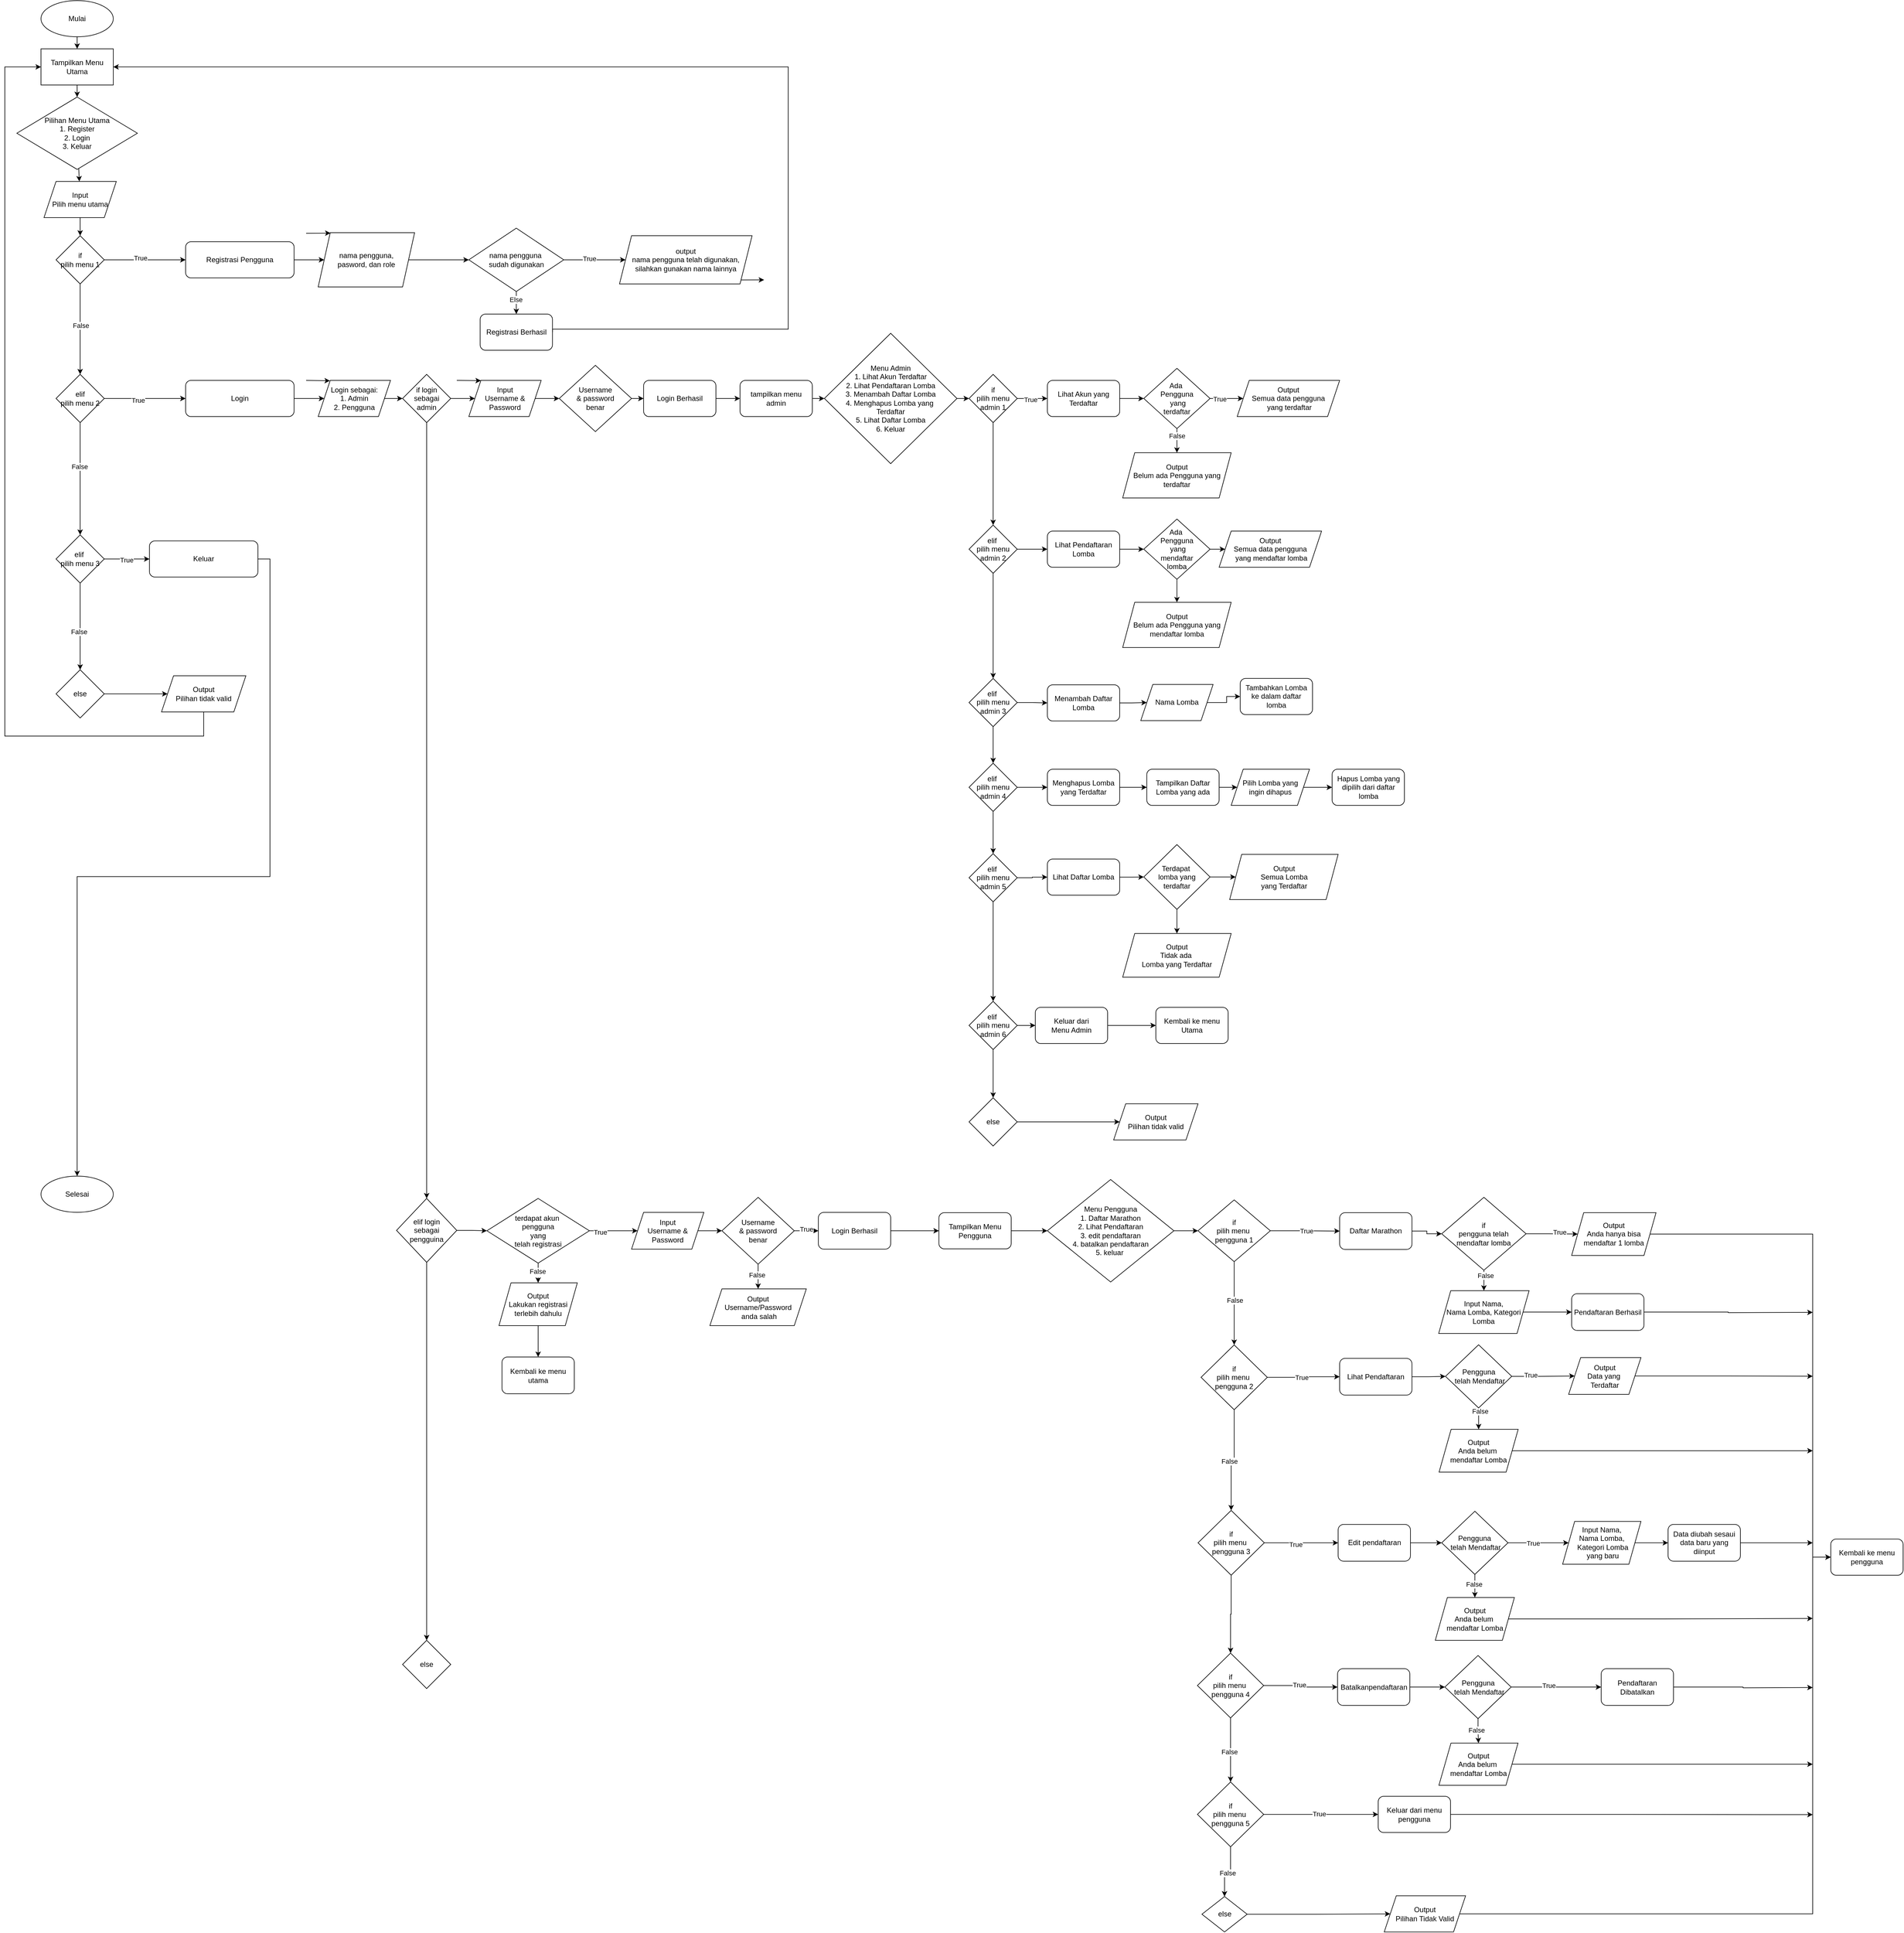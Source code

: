 <mxfile version="24.7.17">
  <diagram name="Flowchart Pendaftaran Lari Marathon" id="uA-Y98TINSO9sgiE6It7">
    <mxGraphModel dx="3717" dy="1380" grid="1" gridSize="10" guides="1" tooltips="1" connect="1" arrows="1" fold="1" page="1" pageScale="1" pageWidth="850" pageHeight="1100" math="0" shadow="0">
      <root>
        <mxCell id="0" />
        <mxCell id="1" parent="0" />
        <mxCell id="w4_4VS9lS9OvYf16ls5K-1" value="Mulai" style="ellipse;whiteSpace=wrap;html=1;" parent="1" vertex="1">
          <mxGeometry x="50" y="60" width="120" height="60" as="geometry" />
        </mxCell>
        <mxCell id="w4_4VS9lS9OvYf16ls5K-3" style="entryX=0.5;entryY=0;entryDx=0;entryDy=0;exitX=0.5;exitY=1;exitDx=0;exitDy=0;" parent="1" source="w4_4VS9lS9OvYf16ls5K-1" target="9KyXtA8kVbvXgJRXgj30-2" edge="1">
          <mxGeometry relative="1" as="geometry">
            <mxPoint x="110" y="140" as="targetPoint" />
          </mxGeometry>
        </mxCell>
        <mxCell id="w4_4VS9lS9OvYf16ls5K-4" value="Pilihan Menu Utama&lt;div&gt;1. Register&lt;/div&gt;&lt;div&gt;2. Login&lt;/div&gt;&lt;div&gt;3. Keluar&lt;/div&gt;" style="rhombus;whiteSpace=wrap;html=1;" parent="1" vertex="1">
          <mxGeometry x="10" y="220" width="200" height="120" as="geometry" />
        </mxCell>
        <mxCell id="w4_4VS9lS9OvYf16ls5K-5" style="entryX=0.5;entryY=0;entryDx=0;entryDy=0;exitX=0.5;exitY=1;exitDx=0;exitDy=0;" parent="1" source="9KyXtA8kVbvXgJRXgj30-2" target="w4_4VS9lS9OvYf16ls5K-4" edge="1">
          <mxGeometry relative="1" as="geometry">
            <mxPoint x="110" y="200" as="sourcePoint" />
          </mxGeometry>
        </mxCell>
        <mxCell id="CkKso94nkkBatAv6mMkU-24" style="edgeStyle=orthogonalEdgeStyle;rounded=0;orthogonalLoop=1;jettySize=auto;html=1;exitX=1;exitY=0.5;exitDx=0;exitDy=0;entryX=0;entryY=0.5;entryDx=0;entryDy=0;" parent="1" source="w4_4VS9lS9OvYf16ls5K-6" target="w4_4VS9lS9OvYf16ls5K-26" edge="1">
          <mxGeometry relative="1" as="geometry" />
        </mxCell>
        <mxCell id="w4_4VS9lS9OvYf16ls5K-6" value="Registrasi Pengguna" style="rounded=1;whiteSpace=wrap;html=1;" parent="1" vertex="1">
          <mxGeometry x="290" y="460" width="180" height="60" as="geometry" />
        </mxCell>
        <mxCell id="w4_4VS9lS9OvYf16ls5K-7" value="Login" style="rounded=1;whiteSpace=wrap;html=1;" parent="1" vertex="1">
          <mxGeometry x="290" y="690" width="180" height="60" as="geometry" />
        </mxCell>
        <mxCell id="CkKso94nkkBatAv6mMkU-175" style="edgeStyle=orthogonalEdgeStyle;rounded=0;orthogonalLoop=1;jettySize=auto;html=1;exitX=1;exitY=0.5;exitDx=0;exitDy=0;" parent="1" source="w4_4VS9lS9OvYf16ls5K-8" target="w4_4VS9lS9OvYf16ls5K-22" edge="1">
          <mxGeometry relative="1" as="geometry" />
        </mxCell>
        <mxCell id="w4_4VS9lS9OvYf16ls5K-8" value="Keluar" style="rounded=1;whiteSpace=wrap;html=1;" parent="1" vertex="1">
          <mxGeometry x="230" y="956.25" width="180" height="60" as="geometry" />
        </mxCell>
        <mxCell id="w4_4VS9lS9OvYf16ls5K-10" style="entryX=0.5;entryY=0;entryDx=0;entryDy=0;" parent="1" source="CkKso94nkkBatAv6mMkU-7" target="CkKso94nkkBatAv6mMkU-9" edge="1">
          <mxGeometry relative="1" as="geometry" />
        </mxCell>
        <mxCell id="w4_4VS9lS9OvYf16ls5K-32" style="edgeStyle=orthogonalEdgeStyle;rounded=0;orthogonalLoop=1;jettySize=auto;html=1;exitX=0.5;exitY=1;exitDx=0;exitDy=0;entryX=0.5;entryY=0;entryDx=0;entryDy=0;" parent="1" source="w4_4VS9lS9OvYf16ls5K-13" target="9KyXtA8kVbvXgJRXgj30-8" edge="1">
          <mxGeometry relative="1" as="geometry">
            <mxPoint x="-222" y="740" as="targetPoint" />
          </mxGeometry>
        </mxCell>
        <mxCell id="CkKso94nkkBatAv6mMkU-142" value="Else" style="edgeLabel;html=1;align=center;verticalAlign=middle;resizable=0;points=[];" parent="w4_4VS9lS9OvYf16ls5K-32" vertex="1" connectable="0">
          <mxGeometry x="-0.307" y="-1" relative="1" as="geometry">
            <mxPoint as="offset" />
          </mxGeometry>
        </mxCell>
        <mxCell id="9KyXtA8kVbvXgJRXgj30-27" value="" style="edgeStyle=orthogonalEdgeStyle;rounded=0;orthogonalLoop=1;jettySize=auto;html=1;" parent="1" source="w4_4VS9lS9OvYf16ls5K-13" target="9KyXtA8kVbvXgJRXgj30-6" edge="1">
          <mxGeometry relative="1" as="geometry" />
        </mxCell>
        <mxCell id="9KyXtA8kVbvXgJRXgj30-36" value="True" style="edgeLabel;html=1;align=center;verticalAlign=middle;resizable=0;points=[];" parent="9KyXtA8kVbvXgJRXgj30-27" vertex="1" connectable="0">
          <mxGeometry x="-0.204" y="2" relative="1" as="geometry">
            <mxPoint x="1" as="offset" />
          </mxGeometry>
        </mxCell>
        <mxCell id="w4_4VS9lS9OvYf16ls5K-13" value="nama pengguna&amp;nbsp;&lt;div&gt;sudah digunakan&lt;/div&gt;" style="rhombus;whiteSpace=wrap;html=1;" parent="1" vertex="1">
          <mxGeometry x="760" y="437.5" width="157.5" height="105" as="geometry" />
        </mxCell>
        <mxCell id="9KyXtA8kVbvXgJRXgj30-11" value="F" style="edgeStyle=orthogonalEdgeStyle;rounded=0;orthogonalLoop=1;jettySize=auto;html=1;exitX=0.5;exitY=1;exitDx=0;exitDy=0;entryX=0.5;entryY=0;entryDx=0;entryDy=0;" parent="1" source="w4_4VS9lS9OvYf16ls5K-18" target="9KyXtA8kVbvXgJRXgj30-13" edge="1">
          <mxGeometry relative="1" as="geometry">
            <mxPoint x="-50" y="495" as="targetPoint" />
          </mxGeometry>
        </mxCell>
        <mxCell id="9KyXtA8kVbvXgJRXgj30-12" value="False" style="edgeLabel;html=1;align=center;verticalAlign=middle;resizable=0;points=[];" parent="9KyXtA8kVbvXgJRXgj30-11" vertex="1" connectable="0">
          <mxGeometry x="-0.211" y="-1" relative="1" as="geometry">
            <mxPoint as="offset" />
          </mxGeometry>
        </mxCell>
        <mxCell id="CkKso94nkkBatAv6mMkU-35" style="edgeStyle=orthogonalEdgeStyle;rounded=0;orthogonalLoop=1;jettySize=auto;html=1;exitX=1;exitY=0.5;exitDx=0;exitDy=0;entryX=0;entryY=0.5;entryDx=0;entryDy=0;" parent="1" source="w4_4VS9lS9OvYf16ls5K-18" target="CkKso94nkkBatAv6mMkU-34" edge="1">
          <mxGeometry relative="1" as="geometry" />
        </mxCell>
        <mxCell id="CkKso94nkkBatAv6mMkU-36" value="True" style="edgeLabel;html=1;align=center;verticalAlign=middle;resizable=0;points=[];" parent="CkKso94nkkBatAv6mMkU-35" vertex="1" connectable="0">
          <mxGeometry x="-0.555" y="-2" relative="1" as="geometry">
            <mxPoint as="offset" />
          </mxGeometry>
        </mxCell>
        <mxCell id="w4_4VS9lS9OvYf16ls5K-18" value="terdapat akun&amp;nbsp;&lt;div&gt;pengguna&lt;/div&gt;&lt;div&gt;yang&lt;/div&gt;&lt;div&gt;telah registrasi&lt;/div&gt;" style="rhombus;whiteSpace=wrap;html=1;" parent="1" vertex="1">
          <mxGeometry x="790" y="2047" width="170" height="107.25" as="geometry" />
        </mxCell>
        <mxCell id="T_iVqBxulFlcYnm5MUl0-57" value="" style="edgeStyle=orthogonalEdgeStyle;rounded=0;orthogonalLoop=1;jettySize=auto;html=1;" parent="1" source="w4_4VS9lS9OvYf16ls5K-19" target="T_iVqBxulFlcYnm5MUl0-56" edge="1">
          <mxGeometry relative="1" as="geometry" />
        </mxCell>
        <mxCell id="w4_4VS9lS9OvYf16ls5K-19" value="Login Berhasil" style="rounded=1;whiteSpace=wrap;html=1;" parent="1" vertex="1">
          <mxGeometry x="1340" y="2070.13" width="120" height="61" as="geometry" />
        </mxCell>
        <mxCell id="w4_4VS9lS9OvYf16ls5K-20" style="entryX=0;entryY=0.5;entryDx=0;entryDy=0;" parent="1" source="w4_4VS9lS9OvYf16ls5K-7" target="IDi55FkA36pCJ4MaOWeF-8" edge="1">
          <mxGeometry relative="1" as="geometry" />
        </mxCell>
        <mxCell id="w4_4VS9lS9OvYf16ls5K-22" value="Selesai" style="ellipse;whiteSpace=wrap;html=1;" parent="1" vertex="1">
          <mxGeometry x="50" y="2010" width="120" height="60" as="geometry" />
        </mxCell>
        <mxCell id="CkKso94nkkBatAv6mMkU-26" style="edgeStyle=orthogonalEdgeStyle;rounded=0;orthogonalLoop=1;jettySize=auto;html=1;exitX=1;exitY=0.5;exitDx=0;exitDy=0;entryX=0;entryY=0.5;entryDx=0;entryDy=0;" parent="1" source="w4_4VS9lS9OvYf16ls5K-26" target="w4_4VS9lS9OvYf16ls5K-13" edge="1">
          <mxGeometry relative="1" as="geometry" />
        </mxCell>
        <mxCell id="w4_4VS9lS9OvYf16ls5K-26" value="nama&amp;nbsp;&lt;span style=&quot;background-color: initial;&quot;&gt;pengguna,&lt;/span&gt;&lt;div&gt;&lt;span style=&quot;background-color: initial;&quot;&gt;pasword, dan role&lt;/span&gt;&lt;/div&gt;" style="shape=parallelogram;perimeter=parallelogramPerimeter;whiteSpace=wrap;html=1;fixedSize=1;" parent="1" vertex="1">
          <mxGeometry x="510" y="445" width="160" height="90" as="geometry" />
        </mxCell>
        <mxCell id="9KyXtA8kVbvXgJRXgj30-2" value="Tampilkan Menu Utama" style="rounded=0;whiteSpace=wrap;html=1;" parent="1" vertex="1">
          <mxGeometry x="50" y="140" width="120" height="60" as="geometry" />
        </mxCell>
        <mxCell id="IDi55FkA36pCJ4MaOWeF-4" style="edgeStyle=orthogonalEdgeStyle;rounded=0;orthogonalLoop=1;jettySize=auto;html=1;exitX=1;exitY=1;exitDx=0;exitDy=0;" parent="1" source="9KyXtA8kVbvXgJRXgj30-6" edge="1">
          <mxGeometry relative="1" as="geometry">
            <mxPoint x="1250" y="523" as="targetPoint" />
          </mxGeometry>
        </mxCell>
        <mxCell id="9KyXtA8kVbvXgJRXgj30-6" value="&lt;div&gt;output&lt;/div&gt;nama pengguna telah digunakan, silahkan gunakan nama lainnya" style="shape=parallelogram;perimeter=parallelogramPerimeter;whiteSpace=wrap;html=1;fixedSize=1;" parent="1" vertex="1">
          <mxGeometry x="1010" y="450" width="220" height="80" as="geometry" />
        </mxCell>
        <mxCell id="CkKso94nkkBatAv6mMkU-27" style="edgeStyle=orthogonalEdgeStyle;rounded=0;orthogonalLoop=1;jettySize=auto;html=1;exitX=1;exitY=0.5;exitDx=0;exitDy=0;entryX=1;entryY=0.5;entryDx=0;entryDy=0;" parent="1" source="9KyXtA8kVbvXgJRXgj30-8" target="9KyXtA8kVbvXgJRXgj30-2" edge="1">
          <mxGeometry relative="1" as="geometry">
            <Array as="points">
              <mxPoint x="1290" y="605" />
              <mxPoint x="1290" y="170" />
            </Array>
          </mxGeometry>
        </mxCell>
        <mxCell id="9KyXtA8kVbvXgJRXgj30-8" value="Registrasi Berhasil" style="rounded=1;whiteSpace=wrap;html=1;" parent="1" vertex="1">
          <mxGeometry x="778.75" y="580" width="120" height="60" as="geometry" />
        </mxCell>
        <mxCell id="CkKso94nkkBatAv6mMkU-182" value="" style="edgeStyle=orthogonalEdgeStyle;rounded=0;orthogonalLoop=1;jettySize=auto;html=1;" parent="1" source="9KyXtA8kVbvXgJRXgj30-13" target="CkKso94nkkBatAv6mMkU-181" edge="1">
          <mxGeometry relative="1" as="geometry" />
        </mxCell>
        <mxCell id="9KyXtA8kVbvXgJRXgj30-13" value="&lt;div&gt;Output&lt;/div&gt;Lakukan registrasi terlebih dahulu" style="shape=parallelogram;perimeter=parallelogramPerimeter;whiteSpace=wrap;html=1;fixedSize=1;" parent="1" vertex="1">
          <mxGeometry x="810" y="2187" width="130" height="71" as="geometry" />
        </mxCell>
        <mxCell id="CkKso94nkkBatAv6mMkU-59" style="edgeStyle=orthogonalEdgeStyle;rounded=0;orthogonalLoop=1;jettySize=auto;html=1;exitX=1;exitY=0.5;exitDx=0;exitDy=0;entryX=0;entryY=0.5;entryDx=0;entryDy=0;" parent="1" source="T_iVqBxulFlcYnm5MUl0-56" target="9KyXtA8kVbvXgJRXgj30-32" edge="1">
          <mxGeometry relative="1" as="geometry">
            <mxPoint x="2172.5" y="1469.13" as="sourcePoint" />
            <mxPoint x="1730" y="2070" as="targetPoint" />
          </mxGeometry>
        </mxCell>
        <mxCell id="CkKso94nkkBatAv6mMkU-44" style="edgeStyle=orthogonalEdgeStyle;rounded=0;orthogonalLoop=1;jettySize=auto;html=1;exitX=1;exitY=0.5;exitDx=0;exitDy=0;entryX=0;entryY=0.5;entryDx=0;entryDy=0;" parent="1" source="Gr9SJ0BTZ7b2h0pu8YGR-9" target="9KyXtA8kVbvXgJRXgj30-93" edge="1">
          <mxGeometry relative="1" as="geometry">
            <mxPoint x="1380" y="910" as="sourcePoint" />
          </mxGeometry>
        </mxCell>
        <mxCell id="CkKso94nkkBatAv6mMkU-62" value="" style="edgeStyle=orthogonalEdgeStyle;rounded=0;orthogonalLoop=1;jettySize=auto;html=1;" parent="1" source="9KyXtA8kVbvXgJRXgj30-32" target="CkKso94nkkBatAv6mMkU-61" edge="1">
          <mxGeometry relative="1" as="geometry" />
        </mxCell>
        <mxCell id="9KyXtA8kVbvXgJRXgj30-32" value="Menu Pengguna&lt;div&gt;1. Daftar Marathon&lt;/div&gt;&lt;div&gt;2. Lihat Pendaftaran&lt;/div&gt;&lt;div&gt;3. edit pendaftaran&lt;/div&gt;&lt;div&gt;4. batalkan pendaftaran&lt;/div&gt;&lt;div&gt;5. keluar&amp;nbsp;&lt;/div&gt;" style="rhombus;whiteSpace=wrap;html=1;" parent="1" vertex="1">
          <mxGeometry x="1720" y="2015.63" width="210" height="170" as="geometry" />
        </mxCell>
        <mxCell id="9KyXtA8kVbvXgJRXgj30-59" style="edgeStyle=orthogonalEdgeStyle;rounded=0;orthogonalLoop=1;jettySize=auto;html=1;exitX=0.5;exitY=1;exitDx=0;exitDy=0;entryX=0.5;entryY=0;entryDx=0;entryDy=0;" parent="1" edge="1">
          <mxGeometry relative="1" as="geometry">
            <mxPoint x="-670" y="1065" as="targetPoint" />
          </mxGeometry>
        </mxCell>
        <mxCell id="9KyXtA8kVbvXgJRXgj30-81" style="edgeStyle=orthogonalEdgeStyle;rounded=0;orthogonalLoop=1;jettySize=auto;html=1;exitX=0.5;exitY=1;exitDx=0;exitDy=0;entryX=0.5;entryY=0;entryDx=0;entryDy=0;" parent="1" edge="1">
          <mxGeometry relative="1" as="geometry">
            <mxPoint x="-425" y="1050" as="sourcePoint" />
          </mxGeometry>
        </mxCell>
        <mxCell id="9KyXtA8kVbvXgJRXgj30-83" style="edgeStyle=orthogonalEdgeStyle;rounded=0;orthogonalLoop=1;jettySize=auto;html=1;exitX=0.5;exitY=1;exitDx=0;exitDy=0;entryX=0.5;entryY=0;entryDx=0;entryDy=0;" parent="1" edge="1">
          <mxGeometry relative="1" as="geometry">
            <mxPoint x="-170" y="1050" as="sourcePoint" />
          </mxGeometry>
        </mxCell>
        <mxCell id="9KyXtA8kVbvXgJRXgj30-54" style="edgeStyle=orthogonalEdgeStyle;rounded=0;orthogonalLoop=1;jettySize=auto;html=1;exitX=0.5;exitY=1;exitDx=0;exitDy=0;entryX=0.5;entryY=0;entryDx=0;entryDy=0;" parent="1" edge="1">
          <mxGeometry relative="1" as="geometry">
            <mxPoint x="-955" y="1160" as="sourcePoint" />
          </mxGeometry>
        </mxCell>
        <mxCell id="9KyXtA8kVbvXgJRXgj30-52" style="edgeStyle=orthogonalEdgeStyle;rounded=0;orthogonalLoop=1;jettySize=auto;html=1;exitX=0.5;exitY=1;exitDx=0;exitDy=0;entryX=0.623;entryY=-0.024;entryDx=0;entryDy=0;entryPerimeter=0;" parent="1" edge="1">
          <mxGeometry relative="1" as="geometry">
            <mxPoint x="-940" y="1050" as="sourcePoint" />
          </mxGeometry>
        </mxCell>
        <mxCell id="9KyXtA8kVbvXgJRXgj30-63" style="edgeStyle=orthogonalEdgeStyle;rounded=0;orthogonalLoop=1;jettySize=auto;html=1;exitX=0.5;exitY=1;exitDx=0;exitDy=0;entryX=0.5;entryY=0;entryDx=0;entryDy=0;" parent="1" edge="1">
          <mxGeometry relative="1" as="geometry">
            <mxPoint x="-670" y="1190" as="targetPoint" />
          </mxGeometry>
        </mxCell>
        <mxCell id="9KyXtA8kVbvXgJRXgj30-64" value="True" style="edgeLabel;html=1;align=center;verticalAlign=middle;resizable=0;points=[];" parent="9KyXtA8kVbvXgJRXgj30-63" vertex="1" connectable="0">
          <mxGeometry x="-0.187" y="-3" relative="1" as="geometry">
            <mxPoint as="offset" />
          </mxGeometry>
        </mxCell>
        <mxCell id="9KyXtA8kVbvXgJRXgj30-72" style="edgeStyle=orthogonalEdgeStyle;rounded=0;orthogonalLoop=1;jettySize=auto;html=1;exitX=0;exitY=0.5;exitDx=0;exitDy=0;" parent="1" edge="1">
          <mxGeometry relative="1" as="geometry">
            <mxPoint x="-465" y="1110" as="sourcePoint" />
          </mxGeometry>
        </mxCell>
        <mxCell id="9KyXtA8kVbvXgJRXgj30-73" value="False" style="edgeLabel;html=1;align=center;verticalAlign=middle;resizable=0;points=[];" parent="9KyXtA8kVbvXgJRXgj30-72" vertex="1" connectable="0">
          <mxGeometry x="0.204" relative="1" as="geometry">
            <mxPoint as="offset" />
          </mxGeometry>
        </mxCell>
        <mxCell id="9KyXtA8kVbvXgJRXgj30-78" style="edgeStyle=orthogonalEdgeStyle;rounded=0;orthogonalLoop=1;jettySize=auto;html=1;exitX=0.5;exitY=1;exitDx=0;exitDy=0;entryX=0.5;entryY=0;entryDx=0;entryDy=0;" parent="1" edge="1">
          <mxGeometry relative="1" as="geometry">
            <mxPoint x="-425" y="1150" as="sourcePoint" />
          </mxGeometry>
        </mxCell>
        <mxCell id="9KyXtA8kVbvXgJRXgj30-79" value="True" style="edgeLabel;html=1;align=center;verticalAlign=middle;resizable=0;points=[];" parent="9KyXtA8kVbvXgJRXgj30-78" vertex="1" connectable="0">
          <mxGeometry x="-0.642" y="-3" relative="1" as="geometry">
            <mxPoint x="3" y="11" as="offset" />
          </mxGeometry>
        </mxCell>
        <mxCell id="9KyXtA8kVbvXgJRXgj30-85" style="edgeStyle=orthogonalEdgeStyle;rounded=0;orthogonalLoop=1;jettySize=auto;html=1;exitX=0;exitY=0.5;exitDx=0;exitDy=0;entryX=1;entryY=0.5;entryDx=0;entryDy=0;" parent="1" edge="1">
          <mxGeometry relative="1" as="geometry">
            <mxPoint x="-210" y="1115" as="sourcePoint" />
          </mxGeometry>
        </mxCell>
        <mxCell id="9KyXtA8kVbvXgJRXgj30-86" value="False" style="edgeLabel;html=1;align=center;verticalAlign=middle;resizable=0;points=[];" parent="9KyXtA8kVbvXgJRXgj30-85" vertex="1" connectable="0">
          <mxGeometry x="-0.421" y="3" relative="1" as="geometry">
            <mxPoint as="offset" />
          </mxGeometry>
        </mxCell>
        <mxCell id="9KyXtA8kVbvXgJRXgj30-91" style="edgeStyle=orthogonalEdgeStyle;rounded=0;orthogonalLoop=1;jettySize=auto;html=1;exitX=0.5;exitY=1;exitDx=0;exitDy=0;entryX=0.5;entryY=0;entryDx=0;entryDy=0;" parent="1" edge="1">
          <mxGeometry relative="1" as="geometry">
            <mxPoint x="-170" y="1155" as="sourcePoint" />
          </mxGeometry>
        </mxCell>
        <mxCell id="CkKso94nkkBatAv6mMkU-60" style="edgeStyle=orthogonalEdgeStyle;rounded=0;orthogonalLoop=1;jettySize=auto;html=1;exitX=1;exitY=0.5;exitDx=0;exitDy=0;entryX=0;entryY=0.5;entryDx=0;entryDy=0;" parent="1" source="9KyXtA8kVbvXgJRXgj30-93" target="CkKso94nkkBatAv6mMkU-47" edge="1">
          <mxGeometry relative="1" as="geometry" />
        </mxCell>
        <mxCell id="9KyXtA8kVbvXgJRXgj30-93" value="Menu Admin&lt;div&gt;1. Lihat Akun Terdaftar&lt;/div&gt;&lt;div&gt;2. Lihat Pendaftaran Lomba&lt;/div&gt;&lt;div&gt;3. Menambah Daftar Lomba&lt;/div&gt;&lt;div&gt;4. Menghapus Lomba yang&amp;nbsp;&lt;/div&gt;&lt;div&gt;Terdaftar&lt;/div&gt;&lt;div&gt;5. Lihat Daftar Lomba&lt;/div&gt;&lt;div&gt;6. Keluar&lt;/div&gt;" style="rhombus;whiteSpace=wrap;html=1;" parent="1" vertex="1">
          <mxGeometry x="1350" y="611.88" width="220" height="216.25" as="geometry" />
        </mxCell>
        <mxCell id="9KyXtA8kVbvXgJRXgj30-102" style="edgeStyle=orthogonalEdgeStyle;rounded=0;orthogonalLoop=1;jettySize=auto;html=1;exitX=1;exitY=0.5;exitDx=0;exitDy=0;entryX=0;entryY=0.5;entryDx=0;entryDy=0;" parent="1" source="9KyXtA8kVbvXgJRXgj30-97" target="9KyXtA8kVbvXgJRXgj30-101" edge="1">
          <mxGeometry relative="1" as="geometry" />
        </mxCell>
        <mxCell id="9KyXtA8kVbvXgJRXgj30-97" value="Lihat Akun yang Terdaftar" style="rounded=1;whiteSpace=wrap;html=1;" parent="1" vertex="1">
          <mxGeometry x="1720" y="690" width="120" height="60" as="geometry" />
        </mxCell>
        <mxCell id="9KyXtA8kVbvXgJRXgj30-111" style="edgeStyle=orthogonalEdgeStyle;rounded=0;orthogonalLoop=1;jettySize=auto;html=1;exitX=1;exitY=0.5;exitDx=0;exitDy=0;entryX=0;entryY=0.5;entryDx=0;entryDy=0;" parent="1" source="9KyXtA8kVbvXgJRXgj30-101" target="9KyXtA8kVbvXgJRXgj30-110" edge="1">
          <mxGeometry relative="1" as="geometry" />
        </mxCell>
        <mxCell id="CkKso94nkkBatAv6mMkU-57" value="True" style="edgeLabel;html=1;align=center;verticalAlign=middle;resizable=0;points=[];" parent="9KyXtA8kVbvXgJRXgj30-111" vertex="1" connectable="0">
          <mxGeometry x="-0.439" y="-1" relative="1" as="geometry">
            <mxPoint as="offset" />
          </mxGeometry>
        </mxCell>
        <mxCell id="CkKso94nkkBatAv6mMkU-56" style="edgeStyle=orthogonalEdgeStyle;rounded=0;orthogonalLoop=1;jettySize=auto;html=1;exitX=0.5;exitY=1;exitDx=0;exitDy=0;entryX=0.5;entryY=0;entryDx=0;entryDy=0;" parent="1" source="9KyXtA8kVbvXgJRXgj30-101" target="9KyXtA8kVbvXgJRXgj30-103" edge="1">
          <mxGeometry relative="1" as="geometry" />
        </mxCell>
        <mxCell id="CkKso94nkkBatAv6mMkU-58" value="False" style="edgeLabel;html=1;align=center;verticalAlign=middle;resizable=0;points=[];" parent="CkKso94nkkBatAv6mMkU-56" vertex="1" connectable="0">
          <mxGeometry x="-0.361" relative="1" as="geometry">
            <mxPoint y="-1" as="offset" />
          </mxGeometry>
        </mxCell>
        <mxCell id="9KyXtA8kVbvXgJRXgj30-101" value="Ada&amp;nbsp;&lt;div&gt;Pengguna&lt;div&gt;&amp;nbsp;yang&lt;div&gt;terdaftar&lt;/div&gt;&lt;/div&gt;&lt;/div&gt;" style="rhombus;whiteSpace=wrap;html=1;" parent="1" vertex="1">
          <mxGeometry x="1880" y="670" width="110" height="100" as="geometry" />
        </mxCell>
        <mxCell id="9KyXtA8kVbvXgJRXgj30-103" value="Output&lt;div&gt;Belum ada Pengguna yang terdaftar&lt;/div&gt;" style="shape=parallelogram;perimeter=parallelogramPerimeter;whiteSpace=wrap;html=1;fixedSize=1;" parent="1" vertex="1">
          <mxGeometry x="1845" y="810" width="180" height="75" as="geometry" />
        </mxCell>
        <mxCell id="9KyXtA8kVbvXgJRXgj30-110" value="Output&lt;div&gt;Semua data pengguna&lt;/div&gt;&lt;div&gt;&amp;nbsp;yang terdaftar&lt;/div&gt;" style="shape=parallelogram;perimeter=parallelogramPerimeter;whiteSpace=wrap;html=1;fixedSize=1;" parent="1" vertex="1">
          <mxGeometry x="2035" y="690" width="170" height="60" as="geometry" />
        </mxCell>
        <mxCell id="CkKso94nkkBatAv6mMkU-8" value="" parent="1" source="w4_4VS9lS9OvYf16ls5K-4" target="CkKso94nkkBatAv6mMkU-7" edge="1">
          <mxGeometry relative="1" as="geometry">
            <mxPoint x="112" y="339" as="sourcePoint" />
            <mxPoint x="114" y="440" as="targetPoint" />
          </mxGeometry>
        </mxCell>
        <mxCell id="CkKso94nkkBatAv6mMkU-7" value="Input&lt;div&gt;Pilih menu utama&lt;/div&gt;" style="shape=parallelogram;perimeter=parallelogramPerimeter;whiteSpace=wrap;html=1;fixedSize=1;" parent="1" vertex="1">
          <mxGeometry x="55" y="360" width="120" height="60" as="geometry" />
        </mxCell>
        <mxCell id="CkKso94nkkBatAv6mMkU-15" style="edgeStyle=orthogonalEdgeStyle;rounded=0;orthogonalLoop=1;jettySize=auto;html=1;exitX=0.5;exitY=1;exitDx=0;exitDy=0;entryX=0.5;entryY=0;entryDx=0;entryDy=0;" parent="1" source="CkKso94nkkBatAv6mMkU-9" target="CkKso94nkkBatAv6mMkU-12" edge="1">
          <mxGeometry relative="1" as="geometry" />
        </mxCell>
        <mxCell id="CkKso94nkkBatAv6mMkU-18" value="False" style="edgeLabel;html=1;align=center;verticalAlign=middle;resizable=0;points=[];" parent="CkKso94nkkBatAv6mMkU-15" vertex="1" connectable="0">
          <mxGeometry x="-0.088" y="1" relative="1" as="geometry">
            <mxPoint as="offset" />
          </mxGeometry>
        </mxCell>
        <mxCell id="CkKso94nkkBatAv6mMkU-23" style="edgeStyle=orthogonalEdgeStyle;rounded=0;orthogonalLoop=1;jettySize=auto;html=1;exitX=1;exitY=0.5;exitDx=0;exitDy=0;entryX=0;entryY=0.5;entryDx=0;entryDy=0;" parent="1" source="CkKso94nkkBatAv6mMkU-9" target="w4_4VS9lS9OvYf16ls5K-6" edge="1">
          <mxGeometry relative="1" as="geometry" />
        </mxCell>
        <mxCell id="CkKso94nkkBatAv6mMkU-183" value="True" style="edgeLabel;html=1;align=center;verticalAlign=middle;resizable=0;points=[];" parent="CkKso94nkkBatAv6mMkU-23" vertex="1" connectable="0">
          <mxGeometry x="-0.117" y="3" relative="1" as="geometry">
            <mxPoint as="offset" />
          </mxGeometry>
        </mxCell>
        <mxCell id="CkKso94nkkBatAv6mMkU-9" value="if&lt;div&gt;pilih menu 1&lt;/div&gt;" style="rhombus;whiteSpace=wrap;html=1;" parent="1" vertex="1">
          <mxGeometry x="75" y="450" width="80" height="80" as="geometry" />
        </mxCell>
        <mxCell id="CkKso94nkkBatAv6mMkU-16" style="edgeStyle=orthogonalEdgeStyle;rounded=0;orthogonalLoop=1;jettySize=auto;html=1;exitX=0.5;exitY=1;exitDx=0;exitDy=0;entryX=0.5;entryY=0;entryDx=0;entryDy=0;" parent="1" source="CkKso94nkkBatAv6mMkU-12" target="CkKso94nkkBatAv6mMkU-13" edge="1">
          <mxGeometry relative="1" as="geometry" />
        </mxCell>
        <mxCell id="CkKso94nkkBatAv6mMkU-19" value="False" style="edgeLabel;html=1;align=center;verticalAlign=middle;resizable=0;points=[];" parent="CkKso94nkkBatAv6mMkU-16" vertex="1" connectable="0">
          <mxGeometry x="-0.222" y="-1" relative="1" as="geometry">
            <mxPoint as="offset" />
          </mxGeometry>
        </mxCell>
        <mxCell id="CkKso94nkkBatAv6mMkU-21" style="edgeStyle=orthogonalEdgeStyle;rounded=0;orthogonalLoop=1;jettySize=auto;html=1;exitX=1;exitY=0.5;exitDx=0;exitDy=0;entryX=0;entryY=0.5;entryDx=0;entryDy=0;" parent="1" source="CkKso94nkkBatAv6mMkU-12" target="w4_4VS9lS9OvYf16ls5K-7" edge="1">
          <mxGeometry relative="1" as="geometry" />
        </mxCell>
        <mxCell id="CkKso94nkkBatAv6mMkU-184" value="True" style="edgeLabel;html=1;align=center;verticalAlign=middle;resizable=0;points=[];" parent="CkKso94nkkBatAv6mMkU-21" vertex="1" connectable="0">
          <mxGeometry x="-0.181" y="-3" relative="1" as="geometry">
            <mxPoint as="offset" />
          </mxGeometry>
        </mxCell>
        <mxCell id="CkKso94nkkBatAv6mMkU-17" style="edgeStyle=orthogonalEdgeStyle;rounded=0;orthogonalLoop=1;jettySize=auto;html=1;exitX=0.5;exitY=1;exitDx=0;exitDy=0;entryX=0.5;entryY=0;entryDx=0;entryDy=0;" parent="1" source="CkKso94nkkBatAv6mMkU-13" target="CkKso94nkkBatAv6mMkU-14" edge="1">
          <mxGeometry relative="1" as="geometry" />
        </mxCell>
        <mxCell id="CkKso94nkkBatAv6mMkU-20" value="False" style="edgeLabel;html=1;align=center;verticalAlign=middle;resizable=0;points=[];" parent="CkKso94nkkBatAv6mMkU-17" vertex="1" connectable="0">
          <mxGeometry x="0.123" y="-2" relative="1" as="geometry">
            <mxPoint as="offset" />
          </mxGeometry>
        </mxCell>
        <mxCell id="CkKso94nkkBatAv6mMkU-22" style="edgeStyle=orthogonalEdgeStyle;rounded=0;orthogonalLoop=1;jettySize=auto;html=1;exitX=1;exitY=0.5;exitDx=0;exitDy=0;entryX=0;entryY=0.5;entryDx=0;entryDy=0;" parent="1" source="CkKso94nkkBatAv6mMkU-13" target="w4_4VS9lS9OvYf16ls5K-8" edge="1">
          <mxGeometry relative="1" as="geometry" />
        </mxCell>
        <mxCell id="CkKso94nkkBatAv6mMkU-185" value="True" style="edgeLabel;html=1;align=center;verticalAlign=middle;resizable=0;points=[];" parent="CkKso94nkkBatAv6mMkU-22" vertex="1" connectable="0">
          <mxGeometry x="-0.021" y="-1" relative="1" as="geometry">
            <mxPoint as="offset" />
          </mxGeometry>
        </mxCell>
        <mxCell id="CkKso94nkkBatAv6mMkU-13" value="elif&amp;nbsp;&lt;div&gt;pilih menu 3&lt;/div&gt;" style="rhombus;whiteSpace=wrap;html=1;" parent="1" vertex="1">
          <mxGeometry x="75" y="946.25" width="80" height="80" as="geometry" />
        </mxCell>
        <mxCell id="CkKso94nkkBatAv6mMkU-174" style="edgeStyle=orthogonalEdgeStyle;rounded=0;orthogonalLoop=1;jettySize=auto;html=1;exitX=1;exitY=0.5;exitDx=0;exitDy=0;entryX=0;entryY=0.5;entryDx=0;entryDy=0;" parent="1" source="CkKso94nkkBatAv6mMkU-14" target="CkKso94nkkBatAv6mMkU-173" edge="1">
          <mxGeometry relative="1" as="geometry" />
        </mxCell>
        <mxCell id="CkKso94nkkBatAv6mMkU-14" value="else" style="rhombus;whiteSpace=wrap;html=1;" parent="1" vertex="1">
          <mxGeometry x="75" y="1170" width="80" height="80" as="geometry" />
        </mxCell>
        <mxCell id="CkKso94nkkBatAv6mMkU-41" value="" style="edgeStyle=orthogonalEdgeStyle;rounded=0;orthogonalLoop=1;jettySize=auto;html=1;" parent="1" source="CkKso94nkkBatAv6mMkU-34" target="CkKso94nkkBatAv6mMkU-40" edge="1">
          <mxGeometry relative="1" as="geometry" />
        </mxCell>
        <mxCell id="CkKso94nkkBatAv6mMkU-34" value="Input&lt;div&gt;Username &amp;amp; Password&lt;/div&gt;" style="shape=parallelogram;perimeter=parallelogramPerimeter;whiteSpace=wrap;html=1;fixedSize=1;" parent="1" vertex="1">
          <mxGeometry x="1030" y="2070.13" width="120" height="61" as="geometry" />
        </mxCell>
        <mxCell id="CkKso94nkkBatAv6mMkU-12" value="elif&lt;div&gt;pilih menu 2&lt;/div&gt;" style="rhombus;whiteSpace=wrap;html=1;" parent="1" vertex="1">
          <mxGeometry x="75" y="680" width="80" height="80" as="geometry" />
        </mxCell>
        <mxCell id="CkKso94nkkBatAv6mMkU-42" style="edgeStyle=orthogonalEdgeStyle;rounded=0;orthogonalLoop=1;jettySize=auto;html=1;exitX=1;exitY=0.5;exitDx=0;exitDy=0;entryX=0;entryY=0.5;entryDx=0;entryDy=0;" parent="1" source="CkKso94nkkBatAv6mMkU-40" target="w4_4VS9lS9OvYf16ls5K-19" edge="1">
          <mxGeometry relative="1" as="geometry" />
        </mxCell>
        <mxCell id="CkKso94nkkBatAv6mMkU-186" value="True" style="edgeLabel;html=1;align=center;verticalAlign=middle;resizable=0;points=[];" parent="CkKso94nkkBatAv6mMkU-42" vertex="1" connectable="0">
          <mxGeometry x="-0.08" y="3" relative="1" as="geometry">
            <mxPoint x="1" as="offset" />
          </mxGeometry>
        </mxCell>
        <mxCell id="CkKso94nkkBatAv6mMkU-178" value="" style="edgeStyle=orthogonalEdgeStyle;rounded=0;orthogonalLoop=1;jettySize=auto;html=1;" parent="1" source="CkKso94nkkBatAv6mMkU-40" target="CkKso94nkkBatAv6mMkU-177" edge="1">
          <mxGeometry relative="1" as="geometry" />
        </mxCell>
        <mxCell id="CkKso94nkkBatAv6mMkU-188" value="False" style="edgeLabel;html=1;align=center;verticalAlign=middle;resizable=0;points=[];" parent="CkKso94nkkBatAv6mMkU-178" vertex="1" connectable="0">
          <mxGeometry x="-0.14" y="-2" relative="1" as="geometry">
            <mxPoint as="offset" />
          </mxGeometry>
        </mxCell>
        <mxCell id="CkKso94nkkBatAv6mMkU-40" value="Username&lt;div&gt;&amp;nbsp;&amp;amp; password&amp;nbsp;&lt;div&gt;benar&lt;/div&gt;&lt;/div&gt;" style="rhombus;whiteSpace=wrap;html=1;" parent="1" vertex="1">
          <mxGeometry x="1180" y="2045.13" width="120" height="111" as="geometry" />
        </mxCell>
        <mxCell id="CkKso94nkkBatAv6mMkU-53" style="edgeStyle=orthogonalEdgeStyle;rounded=0;orthogonalLoop=1;jettySize=auto;html=1;exitX=1;exitY=0.5;exitDx=0;exitDy=0;entryX=0;entryY=0.5;entryDx=0;entryDy=0;" parent="1" source="CkKso94nkkBatAv6mMkU-47" target="9KyXtA8kVbvXgJRXgj30-97" edge="1">
          <mxGeometry relative="1" as="geometry" />
        </mxCell>
        <mxCell id="CkKso94nkkBatAv6mMkU-202" value="True" style="edgeLabel;html=1;align=center;verticalAlign=middle;resizable=0;points=[];" parent="CkKso94nkkBatAv6mMkU-53" vertex="1" connectable="0">
          <mxGeometry x="-0.148" y="-2" relative="1" as="geometry">
            <mxPoint as="offset" />
          </mxGeometry>
        </mxCell>
        <mxCell id="Gr9SJ0BTZ7b2h0pu8YGR-12" style="edgeStyle=orthogonalEdgeStyle;rounded=0;orthogonalLoop=1;jettySize=auto;html=1;exitX=0.5;exitY=1;exitDx=0;exitDy=0;entryX=0.5;entryY=0;entryDx=0;entryDy=0;" parent="1" source="CkKso94nkkBatAv6mMkU-47" target="CkKso94nkkBatAv6mMkU-49" edge="1">
          <mxGeometry relative="1" as="geometry" />
        </mxCell>
        <mxCell id="CkKso94nkkBatAv6mMkU-47" value="if&lt;div&gt;pilih menu admin 1&lt;/div&gt;" style="rhombus;whiteSpace=wrap;html=1;" parent="1" vertex="1">
          <mxGeometry x="1590" y="680" width="80" height="80" as="geometry" />
        </mxCell>
        <mxCell id="Gr9SJ0BTZ7b2h0pu8YGR-13" style="edgeStyle=orthogonalEdgeStyle;rounded=0;orthogonalLoop=1;jettySize=auto;html=1;exitX=0.5;exitY=1;exitDx=0;exitDy=0;entryX=0.5;entryY=0;entryDx=0;entryDy=0;" parent="1" source="CkKso94nkkBatAv6mMkU-49" target="T_iVqBxulFlcYnm5MUl0-10" edge="1">
          <mxGeometry relative="1" as="geometry" />
        </mxCell>
        <mxCell id="T_iVqBxulFlcYnm5MUl0-3" style="edgeStyle=orthogonalEdgeStyle;rounded=0;orthogonalLoop=1;jettySize=auto;html=1;exitX=1;exitY=0.5;exitDx=0;exitDy=0;entryX=0;entryY=0.5;entryDx=0;entryDy=0;" parent="1" source="CkKso94nkkBatAv6mMkU-49" target="T_iVqBxulFlcYnm5MUl0-2" edge="1">
          <mxGeometry relative="1" as="geometry" />
        </mxCell>
        <mxCell id="CkKso94nkkBatAv6mMkU-49" value="elif&amp;nbsp;&lt;div&gt;pilih menu admin 2&lt;/div&gt;" style="rhombus;whiteSpace=wrap;html=1;" parent="1" vertex="1">
          <mxGeometry x="1590" y="930" width="80" height="80" as="geometry" />
        </mxCell>
        <mxCell id="CkKso94nkkBatAv6mMkU-164" value="" style="edgeStyle=orthogonalEdgeStyle;rounded=0;orthogonalLoop=1;jettySize=auto;html=1;exitX=1;exitY=0.5;exitDx=0;exitDy=0;" parent="1" source="CkKso94nkkBatAv6mMkU-51" target="CkKso94nkkBatAv6mMkU-163" edge="1">
          <mxGeometry relative="1" as="geometry" />
        </mxCell>
        <mxCell id="CkKso94nkkBatAv6mMkU-51" value="else" style="rhombus;whiteSpace=wrap;html=1;" parent="1" vertex="1">
          <mxGeometry x="1590" y="1880" width="80" height="80" as="geometry" />
        </mxCell>
        <mxCell id="CkKso94nkkBatAv6mMkU-64" value="" style="edgeStyle=orthogonalEdgeStyle;rounded=0;orthogonalLoop=1;jettySize=auto;html=1;" parent="1" source="CkKso94nkkBatAv6mMkU-61" target="CkKso94nkkBatAv6mMkU-63" edge="1">
          <mxGeometry relative="1" as="geometry" />
        </mxCell>
        <mxCell id="CkKso94nkkBatAv6mMkU-193" value="False" style="edgeLabel;html=1;align=center;verticalAlign=middle;resizable=0;points=[];" parent="CkKso94nkkBatAv6mMkU-64" vertex="1" connectable="0">
          <mxGeometry x="-0.078" y="1" relative="1" as="geometry">
            <mxPoint as="offset" />
          </mxGeometry>
        </mxCell>
        <mxCell id="CkKso94nkkBatAv6mMkU-80" style="edgeStyle=orthogonalEdgeStyle;rounded=0;orthogonalLoop=1;jettySize=auto;html=1;exitX=1;exitY=0.5;exitDx=0;exitDy=0;entryX=0;entryY=0.5;entryDx=0;entryDy=0;" parent="1" source="CkKso94nkkBatAv6mMkU-61" target="CkKso94nkkBatAv6mMkU-77" edge="1">
          <mxGeometry relative="1" as="geometry" />
        </mxCell>
        <mxCell id="CkKso94nkkBatAv6mMkU-192" value="True" style="edgeLabel;html=1;align=center;verticalAlign=middle;resizable=0;points=[];" parent="CkKso94nkkBatAv6mMkU-80" vertex="1" connectable="0">
          <mxGeometry x="-0.003" y="2" relative="1" as="geometry">
            <mxPoint as="offset" />
          </mxGeometry>
        </mxCell>
        <mxCell id="CkKso94nkkBatAv6mMkU-61" value="if&lt;div&gt;pilih menu&amp;nbsp;&lt;/div&gt;&lt;div&gt;pengguna 1&lt;/div&gt;" style="rhombus;whiteSpace=wrap;html=1;" parent="1" vertex="1">
          <mxGeometry x="1970" y="2049.38" width="120" height="102.5" as="geometry" />
        </mxCell>
        <mxCell id="CkKso94nkkBatAv6mMkU-66" value="" style="edgeStyle=orthogonalEdgeStyle;rounded=0;orthogonalLoop=1;jettySize=auto;html=1;" parent="1" source="CkKso94nkkBatAv6mMkU-63" target="CkKso94nkkBatAv6mMkU-65" edge="1">
          <mxGeometry relative="1" as="geometry" />
        </mxCell>
        <mxCell id="CkKso94nkkBatAv6mMkU-194" value="False" style="edgeLabel;html=1;align=center;verticalAlign=middle;resizable=0;points=[];" parent="CkKso94nkkBatAv6mMkU-66" vertex="1" connectable="0">
          <mxGeometry x="0.05" y="-3" relative="1" as="geometry">
            <mxPoint as="offset" />
          </mxGeometry>
        </mxCell>
        <mxCell id="CkKso94nkkBatAv6mMkU-63" value="if&lt;div&gt;pilih menu&amp;nbsp;&lt;/div&gt;&lt;div&gt;pengguna 2&lt;/div&gt;" style="rhombus;whiteSpace=wrap;html=1;" parent="1" vertex="1">
          <mxGeometry x="1975" y="2290" width="110" height="107.5" as="geometry" />
        </mxCell>
        <mxCell id="CkKso94nkkBatAv6mMkU-116" style="edgeStyle=orthogonalEdgeStyle;rounded=0;orthogonalLoop=1;jettySize=auto;html=1;exitX=1;exitY=0.5;exitDx=0;exitDy=0;entryX=0;entryY=0.5;entryDx=0;entryDy=0;" parent="1" source="CkKso94nkkBatAv6mMkU-65" target="CkKso94nkkBatAv6mMkU-112" edge="1">
          <mxGeometry relative="1" as="geometry" />
        </mxCell>
        <mxCell id="CkKso94nkkBatAv6mMkU-200" value="True" style="edgeLabel;html=1;align=center;verticalAlign=middle;resizable=0;points=[];" parent="CkKso94nkkBatAv6mMkU-116" vertex="1" connectable="0">
          <mxGeometry x="-0.156" y="-2" relative="1" as="geometry">
            <mxPoint as="offset" />
          </mxGeometry>
        </mxCell>
        <mxCell id="T_iVqBxulFlcYnm5MUl0-58" style="edgeStyle=orthogonalEdgeStyle;rounded=0;orthogonalLoop=1;jettySize=auto;html=1;exitX=0.5;exitY=1;exitDx=0;exitDy=0;entryX=0.5;entryY=0;entryDx=0;entryDy=0;" parent="1" source="CkKso94nkkBatAv6mMkU-65" target="CkKso94nkkBatAv6mMkU-67" edge="1">
          <mxGeometry relative="1" as="geometry" />
        </mxCell>
        <mxCell id="CkKso94nkkBatAv6mMkU-65" value="if&lt;div&gt;pilih menu&amp;nbsp;&lt;/div&gt;&lt;div&gt;pengguna 3&lt;/div&gt;" style="rhombus;whiteSpace=wrap;html=1;" parent="1" vertex="1">
          <mxGeometry x="1970" y="2564.5" width="110" height="107.5" as="geometry" />
        </mxCell>
        <mxCell id="CkKso94nkkBatAv6mMkU-70" value="" style="edgeStyle=orthogonalEdgeStyle;rounded=0;orthogonalLoop=1;jettySize=auto;html=1;" parent="1" source="CkKso94nkkBatAv6mMkU-67" target="CkKso94nkkBatAv6mMkU-69" edge="1">
          <mxGeometry relative="1" as="geometry" />
        </mxCell>
        <mxCell id="CkKso94nkkBatAv6mMkU-196" value="False" style="edgeLabel;html=1;align=center;verticalAlign=middle;resizable=0;points=[];" parent="CkKso94nkkBatAv6mMkU-70" vertex="1" connectable="0">
          <mxGeometry x="0.027" y="-2" relative="1" as="geometry">
            <mxPoint y="1" as="offset" />
          </mxGeometry>
        </mxCell>
        <mxCell id="CkKso94nkkBatAv6mMkU-129" style="edgeStyle=orthogonalEdgeStyle;rounded=0;orthogonalLoop=1;jettySize=auto;html=1;exitX=1;exitY=0.5;exitDx=0;exitDy=0;entryX=0;entryY=0.5;entryDx=0;entryDy=0;" parent="1" source="CkKso94nkkBatAv6mMkU-67" target="CkKso94nkkBatAv6mMkU-125" edge="1">
          <mxGeometry relative="1" as="geometry" />
        </mxCell>
        <mxCell id="CkKso94nkkBatAv6mMkU-199" value="True" style="edgeLabel;html=1;align=center;verticalAlign=middle;resizable=0;points=[];" parent="CkKso94nkkBatAv6mMkU-129" vertex="1" connectable="0">
          <mxGeometry x="-0.062" y="1" relative="1" as="geometry">
            <mxPoint as="offset" />
          </mxGeometry>
        </mxCell>
        <mxCell id="CkKso94nkkBatAv6mMkU-67" value="if&lt;div&gt;pilih menu&amp;nbsp;&lt;/div&gt;&lt;div&gt;pengguna 4&lt;/div&gt;" style="rhombus;whiteSpace=wrap;html=1;" parent="1" vertex="1">
          <mxGeometry x="1969" y="2801.25" width="110" height="107.5" as="geometry" />
        </mxCell>
        <mxCell id="CkKso94nkkBatAv6mMkU-73" value="" style="edgeStyle=orthogonalEdgeStyle;rounded=0;orthogonalLoop=1;jettySize=auto;html=1;" parent="1" source="CkKso94nkkBatAv6mMkU-69" target="CkKso94nkkBatAv6mMkU-72" edge="1">
          <mxGeometry relative="1" as="geometry" />
        </mxCell>
        <mxCell id="CkKso94nkkBatAv6mMkU-197" value="False" style="edgeLabel;html=1;align=center;verticalAlign=middle;resizable=0;points=[];" parent="CkKso94nkkBatAv6mMkU-73" vertex="1" connectable="0">
          <mxGeometry x="0.012" y="2" relative="1" as="geometry">
            <mxPoint as="offset" />
          </mxGeometry>
        </mxCell>
        <mxCell id="CkKso94nkkBatAv6mMkU-141" style="edgeStyle=orthogonalEdgeStyle;rounded=0;orthogonalLoop=1;jettySize=auto;html=1;exitX=1;exitY=0.5;exitDx=0;exitDy=0;entryX=0;entryY=0.5;entryDx=0;entryDy=0;" parent="1" source="CkKso94nkkBatAv6mMkU-69" target="CkKso94nkkBatAv6mMkU-140" edge="1">
          <mxGeometry relative="1" as="geometry" />
        </mxCell>
        <mxCell id="CkKso94nkkBatAv6mMkU-198" value="True" style="edgeLabel;html=1;align=center;verticalAlign=middle;resizable=0;points=[];" parent="CkKso94nkkBatAv6mMkU-141" vertex="1" connectable="0">
          <mxGeometry x="-0.031" y="1" relative="1" as="geometry">
            <mxPoint as="offset" />
          </mxGeometry>
        </mxCell>
        <mxCell id="CkKso94nkkBatAv6mMkU-69" value="if&lt;div&gt;pilih menu&amp;nbsp;&lt;/div&gt;&lt;div&gt;pengguna 5&lt;/div&gt;" style="rhombus;whiteSpace=wrap;html=1;" parent="1" vertex="1">
          <mxGeometry x="1969" y="3015" width="110" height="107.5" as="geometry" />
        </mxCell>
        <mxCell id="CkKso94nkkBatAv6mMkU-150" value="" style="edgeStyle=orthogonalEdgeStyle;rounded=0;orthogonalLoop=1;jettySize=auto;html=1;" parent="1" source="CkKso94nkkBatAv6mMkU-72" target="CkKso94nkkBatAv6mMkU-149" edge="1">
          <mxGeometry relative="1" as="geometry" />
        </mxCell>
        <mxCell id="CkKso94nkkBatAv6mMkU-72" value="else" style="rhombus;whiteSpace=wrap;html=1;" parent="1" vertex="1">
          <mxGeometry x="1976.5" y="3205" width="75" height="58.75" as="geometry" />
        </mxCell>
        <mxCell id="CkKso94nkkBatAv6mMkU-88" style="edgeStyle=orthogonalEdgeStyle;rounded=0;orthogonalLoop=1;jettySize=auto;html=1;exitX=1;exitY=0.5;exitDx=0;exitDy=0;entryX=0;entryY=0.5;entryDx=0;entryDy=0;" parent="1" source="CkKso94nkkBatAv6mMkU-77" target="CkKso94nkkBatAv6mMkU-87" edge="1">
          <mxGeometry relative="1" as="geometry" />
        </mxCell>
        <mxCell id="CkKso94nkkBatAv6mMkU-77" value="Daftar Marathon" style="rounded=1;whiteSpace=wrap;html=1;" parent="1" vertex="1">
          <mxGeometry x="2205" y="2070.63" width="120" height="61" as="geometry" />
        </mxCell>
        <mxCell id="CkKso94nkkBatAv6mMkU-83" value="" style="edgeStyle=orthogonalEdgeStyle;rounded=0;orthogonalLoop=1;jettySize=auto;html=1;entryX=0;entryY=0.5;entryDx=0;entryDy=0;" parent="1" source="CkKso94nkkBatAv6mMkU-78" target="CkKso94nkkBatAv6mMkU-79" edge="1">
          <mxGeometry relative="1" as="geometry">
            <mxPoint x="2620" y="720" as="targetPoint" />
          </mxGeometry>
        </mxCell>
        <mxCell id="CkKso94nkkBatAv6mMkU-78" value="Input Nama,&lt;div&gt;Nama Lomba, Kategori Lomba&lt;/div&gt;" style="shape=parallelogram;perimeter=parallelogramPerimeter;whiteSpace=wrap;html=1;fixedSize=1;" parent="1" vertex="1">
          <mxGeometry x="2369.37" y="2200" width="150" height="71" as="geometry" />
        </mxCell>
        <mxCell id="YAK128ww0FIyBpAZsulf-1" style="edgeStyle=orthogonalEdgeStyle;rounded=0;orthogonalLoop=1;jettySize=auto;html=1;exitX=1;exitY=0.5;exitDx=0;exitDy=0;" edge="1" parent="1" source="CkKso94nkkBatAv6mMkU-79">
          <mxGeometry relative="1" as="geometry">
            <mxPoint x="2990" y="2236" as="targetPoint" />
          </mxGeometry>
        </mxCell>
        <mxCell id="CkKso94nkkBatAv6mMkU-79" value="Pendaftaran Berhasil" style="rounded=1;whiteSpace=wrap;html=1;" parent="1" vertex="1">
          <mxGeometry x="2590" y="2205" width="120" height="61" as="geometry" />
        </mxCell>
        <mxCell id="CkKso94nkkBatAv6mMkU-90" value="" style="edgeStyle=orthogonalEdgeStyle;rounded=0;orthogonalLoop=1;jettySize=auto;html=1;entryX=0.5;entryY=0;entryDx=0;entryDy=0;" parent="1" source="CkKso94nkkBatAv6mMkU-87" target="CkKso94nkkBatAv6mMkU-78" edge="1">
          <mxGeometry relative="1" as="geometry" />
        </mxCell>
        <mxCell id="CkKso94nkkBatAv6mMkU-94" value="False" style="edgeLabel;html=1;align=center;verticalAlign=middle;resizable=0;points=[];" parent="CkKso94nkkBatAv6mMkU-90" vertex="1" connectable="0">
          <mxGeometry x="-0.626" y="2" relative="1" as="geometry">
            <mxPoint as="offset" />
          </mxGeometry>
        </mxCell>
        <mxCell id="CkKso94nkkBatAv6mMkU-92" style="edgeStyle=orthogonalEdgeStyle;rounded=0;orthogonalLoop=1;jettySize=auto;html=1;exitX=1;exitY=0.5;exitDx=0;exitDy=0;entryX=0;entryY=0.5;entryDx=0;entryDy=0;" parent="1" source="CkKso94nkkBatAv6mMkU-87" target="CkKso94nkkBatAv6mMkU-89" edge="1">
          <mxGeometry relative="1" as="geometry" />
        </mxCell>
        <mxCell id="CkKso94nkkBatAv6mMkU-93" value="True" style="edgeLabel;html=1;align=center;verticalAlign=middle;resizable=0;points=[];" parent="CkKso94nkkBatAv6mMkU-92" vertex="1" connectable="0">
          <mxGeometry x="0.303" y="3" relative="1" as="geometry">
            <mxPoint as="offset" />
          </mxGeometry>
        </mxCell>
        <mxCell id="CkKso94nkkBatAv6mMkU-87" value="if&lt;div&gt;pengguna telah mendaftar lomba&lt;/div&gt;" style="rhombus;whiteSpace=wrap;html=1;" parent="1" vertex="1">
          <mxGeometry x="2374.37" y="2045.13" width="140" height="121" as="geometry" />
        </mxCell>
        <mxCell id="YAK128ww0FIyBpAZsulf-2" style="edgeStyle=orthogonalEdgeStyle;rounded=0;orthogonalLoop=1;jettySize=auto;html=1;exitX=1;exitY=0.5;exitDx=0;exitDy=0;entryX=0;entryY=0.5;entryDx=0;entryDy=0;" edge="1" parent="1" source="CkKso94nkkBatAv6mMkU-89" target="CkKso94nkkBatAv6mMkU-145">
          <mxGeometry relative="1" as="geometry">
            <mxPoint x="3000" y="2610" as="targetPoint" />
            <Array as="points">
              <mxPoint x="2990" y="2106" />
              <mxPoint x="2990" y="2642" />
            </Array>
          </mxGeometry>
        </mxCell>
        <mxCell id="CkKso94nkkBatAv6mMkU-89" value="Output&lt;div&gt;Anda hanya bisa mendaftar 1 lomba&lt;/div&gt;" style="shape=parallelogram;perimeter=parallelogramPerimeter;whiteSpace=wrap;html=1;fixedSize=1;" parent="1" vertex="1">
          <mxGeometry x="2590" y="2070.63" width="140" height="71" as="geometry" />
        </mxCell>
        <mxCell id="CkKso94nkkBatAv6mMkU-103" style="edgeStyle=orthogonalEdgeStyle;rounded=0;orthogonalLoop=1;jettySize=auto;html=1;exitX=1;exitY=0.5;exitDx=0;exitDy=0;entryX=0;entryY=0.5;entryDx=0;entryDy=0;" parent="1" source="CkKso94nkkBatAv6mMkU-98" target="CkKso94nkkBatAv6mMkU-99" edge="1">
          <mxGeometry relative="1" as="geometry" />
        </mxCell>
        <mxCell id="CkKso94nkkBatAv6mMkU-98" value="Lihat Pendaftaran" style="rounded=1;whiteSpace=wrap;html=1;" parent="1" vertex="1">
          <mxGeometry x="2205" y="2312.25" width="120" height="61" as="geometry" />
        </mxCell>
        <mxCell id="CkKso94nkkBatAv6mMkU-104" style="edgeStyle=orthogonalEdgeStyle;rounded=0;orthogonalLoop=1;jettySize=auto;html=1;exitX=0.5;exitY=1;exitDx=0;exitDy=0;entryX=0.5;entryY=0;entryDx=0;entryDy=0;" parent="1" source="CkKso94nkkBatAv6mMkU-99" target="CkKso94nkkBatAv6mMkU-101" edge="1">
          <mxGeometry relative="1" as="geometry" />
        </mxCell>
        <mxCell id="CkKso94nkkBatAv6mMkU-106" value="False" style="edgeLabel;html=1;align=center;verticalAlign=middle;resizable=0;points=[];" parent="CkKso94nkkBatAv6mMkU-104" vertex="1" connectable="0">
          <mxGeometry x="-0.708" y="2" relative="1" as="geometry">
            <mxPoint as="offset" />
          </mxGeometry>
        </mxCell>
        <mxCell id="CkKso94nkkBatAv6mMkU-105" style="edgeStyle=orthogonalEdgeStyle;rounded=0;orthogonalLoop=1;jettySize=auto;html=1;exitX=1;exitY=0.5;exitDx=0;exitDy=0;entryX=0;entryY=0.5;entryDx=0;entryDy=0;" parent="1" source="CkKso94nkkBatAv6mMkU-99" target="CkKso94nkkBatAv6mMkU-100" edge="1">
          <mxGeometry relative="1" as="geometry" />
        </mxCell>
        <mxCell id="CkKso94nkkBatAv6mMkU-107" value="True" style="edgeLabel;html=1;align=center;verticalAlign=middle;resizable=0;points=[];" parent="CkKso94nkkBatAv6mMkU-105" vertex="1" connectable="0">
          <mxGeometry x="-0.409" y="2" relative="1" as="geometry">
            <mxPoint as="offset" />
          </mxGeometry>
        </mxCell>
        <mxCell id="CkKso94nkkBatAv6mMkU-99" value="&lt;div&gt;Pengguna&lt;/div&gt;&lt;div&gt;&amp;nbsp;telah Mendaftar&lt;/div&gt;" style="rhombus;whiteSpace=wrap;html=1;" parent="1" vertex="1">
          <mxGeometry x="2380.63" y="2289.75" width="110" height="104.75" as="geometry" />
        </mxCell>
        <mxCell id="YAK128ww0FIyBpAZsulf-3" style="edgeStyle=orthogonalEdgeStyle;rounded=0;orthogonalLoop=1;jettySize=auto;html=1;exitX=1;exitY=0.5;exitDx=0;exitDy=0;" edge="1" parent="1" source="CkKso94nkkBatAv6mMkU-100">
          <mxGeometry relative="1" as="geometry">
            <mxPoint x="2990" y="2341.909" as="targetPoint" />
          </mxGeometry>
        </mxCell>
        <mxCell id="CkKso94nkkBatAv6mMkU-100" value="Output&lt;div&gt;Data yang&amp;nbsp;&lt;/div&gt;&lt;div&gt;Terdaftar&lt;/div&gt;" style="shape=parallelogram;perimeter=parallelogramPerimeter;whiteSpace=wrap;html=1;fixedSize=1;" parent="1" vertex="1">
          <mxGeometry x="2585" y="2311" width="120" height="61" as="geometry" />
        </mxCell>
        <mxCell id="YAK128ww0FIyBpAZsulf-4" style="edgeStyle=orthogonalEdgeStyle;rounded=0;orthogonalLoop=1;jettySize=auto;html=1;exitX=1;exitY=0.5;exitDx=0;exitDy=0;" edge="1" parent="1" source="CkKso94nkkBatAv6mMkU-101">
          <mxGeometry relative="1" as="geometry">
            <mxPoint x="2990" y="2465.545" as="targetPoint" />
          </mxGeometry>
        </mxCell>
        <mxCell id="CkKso94nkkBatAv6mMkU-101" value="Output&lt;div&gt;Anda belum&amp;nbsp;&lt;/div&gt;&lt;div&gt;mendaftar Lomba&lt;/div&gt;" style="shape=parallelogram;perimeter=parallelogramPerimeter;whiteSpace=wrap;html=1;fixedSize=1;" parent="1" vertex="1">
          <mxGeometry x="2370.01" y="2430" width="131.25" height="71" as="geometry" />
        </mxCell>
        <mxCell id="CkKso94nkkBatAv6mMkU-102" style="edgeStyle=orthogonalEdgeStyle;rounded=0;orthogonalLoop=1;jettySize=auto;html=1;exitX=1;exitY=0.5;exitDx=0;exitDy=0;entryX=0;entryY=0.5;entryDx=0;entryDy=0;" parent="1" source="CkKso94nkkBatAv6mMkU-63" target="CkKso94nkkBatAv6mMkU-98" edge="1">
          <mxGeometry relative="1" as="geometry">
            <mxPoint x="2330" y="970" as="targetPoint" />
          </mxGeometry>
        </mxCell>
        <mxCell id="CkKso94nkkBatAv6mMkU-201" value="True" style="edgeLabel;html=1;align=center;verticalAlign=middle;resizable=0;points=[];" parent="CkKso94nkkBatAv6mMkU-102" vertex="1" connectable="0">
          <mxGeometry x="0.001" y="3" relative="1" as="geometry">
            <mxPoint as="offset" />
          </mxGeometry>
        </mxCell>
        <mxCell id="CkKso94nkkBatAv6mMkU-118" style="edgeStyle=orthogonalEdgeStyle;rounded=0;orthogonalLoop=1;jettySize=auto;html=1;exitX=1;exitY=0.5;exitDx=0;exitDy=0;entryX=0;entryY=0.5;entryDx=0;entryDy=0;" parent="1" source="CkKso94nkkBatAv6mMkU-112" target="CkKso94nkkBatAv6mMkU-117" edge="1">
          <mxGeometry relative="1" as="geometry" />
        </mxCell>
        <mxCell id="CkKso94nkkBatAv6mMkU-112" value="Edit pendaftaran" style="rounded=1;whiteSpace=wrap;html=1;" parent="1" vertex="1">
          <mxGeometry x="2202.5" y="2587.75" width="120" height="61" as="geometry" />
        </mxCell>
        <mxCell id="YAK128ww0FIyBpAZsulf-9" style="edgeStyle=orthogonalEdgeStyle;rounded=0;orthogonalLoop=1;jettySize=auto;html=1;exitX=1;exitY=0.5;exitDx=0;exitDy=0;" edge="1" parent="1" source="CkKso94nkkBatAv6mMkU-114">
          <mxGeometry relative="1" as="geometry">
            <mxPoint x="2990" y="2743.727" as="targetPoint" />
          </mxGeometry>
        </mxCell>
        <mxCell id="CkKso94nkkBatAv6mMkU-114" value="Output&lt;div&gt;Anda belum&amp;nbsp;&lt;/div&gt;&lt;div&gt;mendaftar Lomba&lt;/div&gt;" style="shape=parallelogram;perimeter=parallelogramPerimeter;whiteSpace=wrap;html=1;fixedSize=1;" parent="1" vertex="1">
          <mxGeometry x="2363.75" y="2709" width="131.25" height="71" as="geometry" />
        </mxCell>
        <mxCell id="YAK128ww0FIyBpAZsulf-6" style="edgeStyle=orthogonalEdgeStyle;rounded=0;orthogonalLoop=1;jettySize=auto;html=1;exitX=1;exitY=0.5;exitDx=0;exitDy=0;entryX=0;entryY=0.5;entryDx=0;entryDy=0;" edge="1" parent="1" source="CkKso94nkkBatAv6mMkU-115" target="YAK128ww0FIyBpAZsulf-5">
          <mxGeometry relative="1" as="geometry" />
        </mxCell>
        <mxCell id="CkKso94nkkBatAv6mMkU-115" value="Input Nama,&lt;div&gt;Nama Lomba,&lt;/div&gt;&lt;div&gt;&amp;nbsp;Kategori Lomba&lt;/div&gt;&lt;div&gt;&amp;nbsp;yang baru&lt;/div&gt;" style="shape=parallelogram;perimeter=parallelogramPerimeter;whiteSpace=wrap;html=1;fixedSize=1;" parent="1" vertex="1">
          <mxGeometry x="2575" y="2582.75" width="130" height="71" as="geometry" />
        </mxCell>
        <mxCell id="CkKso94nkkBatAv6mMkU-119" style="edgeStyle=orthogonalEdgeStyle;rounded=0;orthogonalLoop=1;jettySize=auto;html=1;exitX=0.5;exitY=1;exitDx=0;exitDy=0;entryX=0.5;entryY=0;entryDx=0;entryDy=0;" parent="1" source="CkKso94nkkBatAv6mMkU-117" target="CkKso94nkkBatAv6mMkU-114" edge="1">
          <mxGeometry relative="1" as="geometry" />
        </mxCell>
        <mxCell id="CkKso94nkkBatAv6mMkU-138" value="False" style="edgeLabel;html=1;align=center;verticalAlign=middle;resizable=0;points=[];" parent="CkKso94nkkBatAv6mMkU-119" vertex="1" connectable="0">
          <mxGeometry x="-0.161" y="-2" relative="1" as="geometry">
            <mxPoint as="offset" />
          </mxGeometry>
        </mxCell>
        <mxCell id="CkKso94nkkBatAv6mMkU-120" style="edgeStyle=orthogonalEdgeStyle;rounded=0;orthogonalLoop=1;jettySize=auto;html=1;exitX=1;exitY=0.5;exitDx=0;exitDy=0;entryX=0;entryY=0.5;entryDx=0;entryDy=0;" parent="1" source="CkKso94nkkBatAv6mMkU-117" target="CkKso94nkkBatAv6mMkU-115" edge="1">
          <mxGeometry relative="1" as="geometry" />
        </mxCell>
        <mxCell id="CkKso94nkkBatAv6mMkU-139" value="True" style="edgeLabel;html=1;align=center;verticalAlign=middle;resizable=0;points=[];" parent="CkKso94nkkBatAv6mMkU-120" vertex="1" connectable="0">
          <mxGeometry x="-0.122" relative="1" as="geometry">
            <mxPoint x="-3" as="offset" />
          </mxGeometry>
        </mxCell>
        <mxCell id="CkKso94nkkBatAv6mMkU-117" value="&lt;div&gt;Pengguna&lt;/div&gt;&lt;div&gt;&amp;nbsp;telah Mendaftar&lt;/div&gt;" style="rhombus;whiteSpace=wrap;html=1;" parent="1" vertex="1">
          <mxGeometry x="2374.37" y="2565.88" width="110" height="104.75" as="geometry" />
        </mxCell>
        <mxCell id="CkKso94nkkBatAv6mMkU-131" style="edgeStyle=orthogonalEdgeStyle;rounded=0;orthogonalLoop=1;jettySize=auto;html=1;exitX=1;exitY=0.5;exitDx=0;exitDy=0;entryX=0;entryY=0.5;entryDx=0;entryDy=0;" parent="1" source="CkKso94nkkBatAv6mMkU-125" target="CkKso94nkkBatAv6mMkU-130" edge="1">
          <mxGeometry relative="1" as="geometry" />
        </mxCell>
        <mxCell id="CkKso94nkkBatAv6mMkU-125" value="Batalkanpendaftaran" style="rounded=1;whiteSpace=wrap;html=1;" parent="1" vertex="1">
          <mxGeometry x="2201.5" y="2827" width="120" height="61" as="geometry" />
        </mxCell>
        <mxCell id="YAK128ww0FIyBpAZsulf-11" style="edgeStyle=orthogonalEdgeStyle;rounded=0;orthogonalLoop=1;jettySize=auto;html=1;exitX=1;exitY=0.5;exitDx=0;exitDy=0;" edge="1" parent="1" source="CkKso94nkkBatAv6mMkU-127">
          <mxGeometry relative="1" as="geometry">
            <mxPoint x="2990" y="2985.545" as="targetPoint" />
          </mxGeometry>
        </mxCell>
        <mxCell id="CkKso94nkkBatAv6mMkU-127" value="Output&lt;div&gt;Anda belum&amp;nbsp;&lt;/div&gt;&lt;div&gt;mendaftar Lomba&lt;/div&gt;" style="shape=parallelogram;perimeter=parallelogramPerimeter;whiteSpace=wrap;html=1;fixedSize=1;" parent="1" vertex="1">
          <mxGeometry x="2369.75" y="2950.5" width="131.25" height="70" as="geometry" />
        </mxCell>
        <mxCell id="YAK128ww0FIyBpAZsulf-10" style="edgeStyle=orthogonalEdgeStyle;rounded=0;orthogonalLoop=1;jettySize=auto;html=1;exitX=1;exitY=0.5;exitDx=0;exitDy=0;" edge="1" parent="1" source="CkKso94nkkBatAv6mMkU-128">
          <mxGeometry relative="1" as="geometry">
            <mxPoint x="2990" y="2858.273" as="targetPoint" />
          </mxGeometry>
        </mxCell>
        <mxCell id="CkKso94nkkBatAv6mMkU-128" value="Pendaftaran Dibatalkan" style="rounded=1;whiteSpace=wrap;html=1;" parent="1" vertex="1">
          <mxGeometry x="2639" y="2827" width="120" height="61" as="geometry" />
        </mxCell>
        <mxCell id="CkKso94nkkBatAv6mMkU-132" style="edgeStyle=orthogonalEdgeStyle;rounded=0;orthogonalLoop=1;jettySize=auto;html=1;exitX=0.5;exitY=1;exitDx=0;exitDy=0;entryX=0.5;entryY=0;entryDx=0;entryDy=0;" parent="1" source="CkKso94nkkBatAv6mMkU-130" target="CkKso94nkkBatAv6mMkU-127" edge="1">
          <mxGeometry relative="1" as="geometry" />
        </mxCell>
        <mxCell id="CkKso94nkkBatAv6mMkU-136" value="False" style="edgeLabel;html=1;align=center;verticalAlign=middle;resizable=0;points=[];" parent="CkKso94nkkBatAv6mMkU-132" vertex="1" connectable="0">
          <mxGeometry x="-0.097" y="-3" relative="1" as="geometry">
            <mxPoint as="offset" />
          </mxGeometry>
        </mxCell>
        <mxCell id="CkKso94nkkBatAv6mMkU-133" style="edgeStyle=orthogonalEdgeStyle;rounded=0;orthogonalLoop=1;jettySize=auto;html=1;exitX=1;exitY=0.5;exitDx=0;exitDy=0;entryX=0;entryY=0.5;entryDx=0;entryDy=0;" parent="1" source="CkKso94nkkBatAv6mMkU-130" target="CkKso94nkkBatAv6mMkU-128" edge="1">
          <mxGeometry relative="1" as="geometry" />
        </mxCell>
        <mxCell id="CkKso94nkkBatAv6mMkU-134" value="True" style="edgeLabel;html=1;align=center;verticalAlign=middle;resizable=0;points=[];" parent="CkKso94nkkBatAv6mMkU-133" vertex="1" connectable="0">
          <mxGeometry x="-0.165" y="3" relative="1" as="geometry">
            <mxPoint as="offset" />
          </mxGeometry>
        </mxCell>
        <mxCell id="CkKso94nkkBatAv6mMkU-130" value="&lt;div&gt;Pengguna&lt;/div&gt;&lt;div&gt;&amp;nbsp;telah Mendaftar&lt;/div&gt;" style="rhombus;whiteSpace=wrap;html=1;" parent="1" vertex="1">
          <mxGeometry x="2379.64" y="2805.13" width="110" height="104.75" as="geometry" />
        </mxCell>
        <mxCell id="YAK128ww0FIyBpAZsulf-12" style="edgeStyle=orthogonalEdgeStyle;rounded=0;orthogonalLoop=1;jettySize=auto;html=1;exitX=1;exitY=0.5;exitDx=0;exitDy=0;" edge="1" parent="1" source="CkKso94nkkBatAv6mMkU-140">
          <mxGeometry relative="1" as="geometry">
            <mxPoint x="2990" y="3069.182" as="targetPoint" />
          </mxGeometry>
        </mxCell>
        <mxCell id="CkKso94nkkBatAv6mMkU-140" value="Keluar dari menu pengguna" style="rounded=1;whiteSpace=wrap;html=1;" parent="1" vertex="1">
          <mxGeometry x="2269" y="3038.75" width="120" height="60" as="geometry" />
        </mxCell>
        <mxCell id="CkKso94nkkBatAv6mMkU-145" value="Kembali ke menu pengguna" style="rounded=1;whiteSpace=wrap;html=1;" parent="1" vertex="1">
          <mxGeometry x="3020" y="2612" width="120" height="60" as="geometry" />
        </mxCell>
        <mxCell id="YAK128ww0FIyBpAZsulf-8" style="edgeStyle=orthogonalEdgeStyle;rounded=0;orthogonalLoop=1;jettySize=auto;html=1;exitX=1;exitY=0.5;exitDx=0;exitDy=0;entryX=0;entryY=0.5;entryDx=0;entryDy=0;" edge="1" parent="1" source="CkKso94nkkBatAv6mMkU-149" target="CkKso94nkkBatAv6mMkU-145">
          <mxGeometry relative="1" as="geometry">
            <Array as="points">
              <mxPoint x="2990" y="3234" />
              <mxPoint x="2990" y="2642" />
            </Array>
          </mxGeometry>
        </mxCell>
        <mxCell id="CkKso94nkkBatAv6mMkU-149" value="Output&lt;div&gt;Pilihan Tidak Valid&lt;/div&gt;" style="shape=parallelogram;perimeter=parallelogramPerimeter;whiteSpace=wrap;html=1;fixedSize=1;" parent="1" vertex="1">
          <mxGeometry x="2279" y="3203.75" width="135" height="60" as="geometry" />
        </mxCell>
        <mxCell id="CkKso94nkkBatAv6mMkU-163" value="Output&lt;div&gt;Pilihan tidak valid&lt;/div&gt;" style="shape=parallelogram;perimeter=parallelogramPerimeter;whiteSpace=wrap;html=1;fixedSize=1;" parent="1" vertex="1">
          <mxGeometry x="1830" y="1890" width="140" height="60" as="geometry" />
        </mxCell>
        <mxCell id="CkKso94nkkBatAv6mMkU-176" style="edgeStyle=orthogonalEdgeStyle;rounded=0;orthogonalLoop=1;jettySize=auto;html=1;exitX=0.5;exitY=1;exitDx=0;exitDy=0;entryX=0;entryY=0.5;entryDx=0;entryDy=0;" parent="1" source="CkKso94nkkBatAv6mMkU-173" target="9KyXtA8kVbvXgJRXgj30-2" edge="1">
          <mxGeometry relative="1" as="geometry">
            <mxPoint x="40" y="800" as="targetPoint" />
            <Array as="points">
              <mxPoint x="320" y="1280" />
              <mxPoint x="-10" y="1280" />
              <mxPoint x="-10" y="170" />
            </Array>
          </mxGeometry>
        </mxCell>
        <mxCell id="CkKso94nkkBatAv6mMkU-173" value="Output&lt;div&gt;Pilihan tidak valid&lt;/div&gt;" style="shape=parallelogram;perimeter=parallelogramPerimeter;whiteSpace=wrap;html=1;fixedSize=1;" parent="1" vertex="1">
          <mxGeometry x="250" y="1180" width="140" height="60" as="geometry" />
        </mxCell>
        <mxCell id="CkKso94nkkBatAv6mMkU-177" value="Output&lt;div&gt;Username/Password&lt;/div&gt;&lt;div&gt;&amp;nbsp;anda salah&lt;/div&gt;" style="shape=parallelogram;perimeter=parallelogramPerimeter;whiteSpace=wrap;html=1;fixedSize=1;" parent="1" vertex="1">
          <mxGeometry x="1160" y="2197" width="160" height="61" as="geometry" />
        </mxCell>
        <mxCell id="CkKso94nkkBatAv6mMkU-181" value="Kembali ke menu utama" style="rounded=1;whiteSpace=wrap;html=1;" parent="1" vertex="1">
          <mxGeometry x="815" y="2310" width="120" height="61" as="geometry" />
        </mxCell>
        <mxCell id="IDi55FkA36pCJ4MaOWeF-5" value="" style="endArrow=classic;html=1;rounded=0;entryX=0.128;entryY=0.007;entryDx=0;entryDy=0;entryPerimeter=0;" parent="1" target="w4_4VS9lS9OvYf16ls5K-26" edge="1">
          <mxGeometry width="50" height="50" relative="1" as="geometry">
            <mxPoint x="490" y="446" as="sourcePoint" />
            <mxPoint x="540" y="395" as="targetPoint" />
          </mxGeometry>
        </mxCell>
        <mxCell id="IDi55FkA36pCJ4MaOWeF-9" style="edgeStyle=orthogonalEdgeStyle;rounded=0;orthogonalLoop=1;jettySize=auto;html=1;exitX=1;exitY=0.5;exitDx=0;exitDy=0;entryX=0;entryY=0.5;entryDx=0;entryDy=0;" parent="1" source="IDi55FkA36pCJ4MaOWeF-8" target="IDi55FkA36pCJ4MaOWeF-11" edge="1">
          <mxGeometry relative="1" as="geometry" />
        </mxCell>
        <mxCell id="IDi55FkA36pCJ4MaOWeF-8" value="Login sebagai:&lt;div&gt;1. Admin&lt;/div&gt;&lt;div&gt;2. Pengguna&lt;/div&gt;" style="shape=parallelogram;perimeter=parallelogramPerimeter;whiteSpace=wrap;html=1;fixedSize=1;" parent="1" vertex="1">
          <mxGeometry x="510" y="690" width="120" height="60" as="geometry" />
        </mxCell>
        <mxCell id="IDi55FkA36pCJ4MaOWeF-10" value="" style="endArrow=classic;html=1;rounded=0;entryX=0.163;entryY=0.01;entryDx=0;entryDy=0;entryPerimeter=0;" parent="1" target="IDi55FkA36pCJ4MaOWeF-8" edge="1">
          <mxGeometry width="50" height="50" relative="1" as="geometry">
            <mxPoint x="490" y="690" as="sourcePoint" />
            <mxPoint x="910" y="750" as="targetPoint" />
          </mxGeometry>
        </mxCell>
        <mxCell id="IDi55FkA36pCJ4MaOWeF-13" style="edgeStyle=orthogonalEdgeStyle;rounded=0;orthogonalLoop=1;jettySize=auto;html=1;exitX=0.5;exitY=1;exitDx=0;exitDy=0;entryX=0.5;entryY=0;entryDx=0;entryDy=0;" parent="1" source="IDi55FkA36pCJ4MaOWeF-11" target="IDi55FkA36pCJ4MaOWeF-12" edge="1">
          <mxGeometry relative="1" as="geometry" />
        </mxCell>
        <mxCell id="Gr9SJ0BTZ7b2h0pu8YGR-2" style="edgeStyle=orthogonalEdgeStyle;rounded=0;orthogonalLoop=1;jettySize=auto;html=1;exitX=1;exitY=0.5;exitDx=0;exitDy=0;entryX=0;entryY=0.5;entryDx=0;entryDy=0;" parent="1" source="IDi55FkA36pCJ4MaOWeF-11" target="Gr9SJ0BTZ7b2h0pu8YGR-1" edge="1">
          <mxGeometry relative="1" as="geometry" />
        </mxCell>
        <mxCell id="IDi55FkA36pCJ4MaOWeF-11" value="if login sebagai admin" style="rhombus;whiteSpace=wrap;html=1;" parent="1" vertex="1">
          <mxGeometry x="650" y="680" width="80" height="80" as="geometry" />
        </mxCell>
        <mxCell id="IDi55FkA36pCJ4MaOWeF-15" style="edgeStyle=orthogonalEdgeStyle;rounded=0;orthogonalLoop=1;jettySize=auto;html=1;exitX=0.5;exitY=1;exitDx=0;exitDy=0;entryX=0.5;entryY=0;entryDx=0;entryDy=0;" parent="1" source="IDi55FkA36pCJ4MaOWeF-12" target="IDi55FkA36pCJ4MaOWeF-14" edge="1">
          <mxGeometry relative="1" as="geometry" />
        </mxCell>
        <mxCell id="Gr9SJ0BTZ7b2h0pu8YGR-4" style="edgeStyle=orthogonalEdgeStyle;rounded=0;orthogonalLoop=1;jettySize=auto;html=1;exitX=1;exitY=0.5;exitDx=0;exitDy=0;entryX=0;entryY=0.5;entryDx=0;entryDy=0;" parent="1" source="IDi55FkA36pCJ4MaOWeF-12" target="w4_4VS9lS9OvYf16ls5K-18" edge="1">
          <mxGeometry relative="1" as="geometry" />
        </mxCell>
        <mxCell id="IDi55FkA36pCJ4MaOWeF-12" value="elif login&lt;div&gt;sebagai pengguina&lt;/div&gt;" style="rhombus;whiteSpace=wrap;html=1;" parent="1" vertex="1">
          <mxGeometry x="640" y="2047" width="100" height="106" as="geometry" />
        </mxCell>
        <mxCell id="IDi55FkA36pCJ4MaOWeF-14" value="else" style="rhombus;whiteSpace=wrap;html=1;" parent="1" vertex="1">
          <mxGeometry x="650" y="2780" width="80" height="80" as="geometry" />
        </mxCell>
        <mxCell id="Gr9SJ0BTZ7b2h0pu8YGR-6" style="edgeStyle=orthogonalEdgeStyle;rounded=0;orthogonalLoop=1;jettySize=auto;html=1;exitX=1;exitY=0.5;exitDx=0;exitDy=0;entryX=0;entryY=0.5;entryDx=0;entryDy=0;" parent="1" source="Gr9SJ0BTZ7b2h0pu8YGR-1" target="Gr9SJ0BTZ7b2h0pu8YGR-5" edge="1">
          <mxGeometry relative="1" as="geometry" />
        </mxCell>
        <mxCell id="Gr9SJ0BTZ7b2h0pu8YGR-1" value="Input&lt;div&gt;Username &amp;amp; Password&lt;/div&gt;" style="shape=parallelogram;perimeter=parallelogramPerimeter;whiteSpace=wrap;html=1;fixedSize=1;" parent="1" vertex="1">
          <mxGeometry x="760" y="690" width="120" height="60" as="geometry" />
        </mxCell>
        <mxCell id="Gr9SJ0BTZ7b2h0pu8YGR-3" value="" style="endArrow=classic;html=1;rounded=0;entryX=0.167;entryY=0.007;entryDx=0;entryDy=0;entryPerimeter=0;" parent="1" target="Gr9SJ0BTZ7b2h0pu8YGR-1" edge="1">
          <mxGeometry width="50" height="50" relative="1" as="geometry">
            <mxPoint x="740" y="690" as="sourcePoint" />
            <mxPoint x="830" y="860" as="targetPoint" />
          </mxGeometry>
        </mxCell>
        <mxCell id="Gr9SJ0BTZ7b2h0pu8YGR-8" style="edgeStyle=orthogonalEdgeStyle;rounded=0;orthogonalLoop=1;jettySize=auto;html=1;exitX=1;exitY=0.5;exitDx=0;exitDy=0;entryX=0;entryY=0.5;entryDx=0;entryDy=0;" parent="1" source="Gr9SJ0BTZ7b2h0pu8YGR-5" target="Gr9SJ0BTZ7b2h0pu8YGR-7" edge="1">
          <mxGeometry relative="1" as="geometry" />
        </mxCell>
        <mxCell id="Gr9SJ0BTZ7b2h0pu8YGR-5" value="Username&lt;div&gt;&amp;nbsp;&amp;amp; password&amp;nbsp;&lt;div&gt;benar&lt;/div&gt;&lt;/div&gt;" style="rhombus;whiteSpace=wrap;html=1;" parent="1" vertex="1">
          <mxGeometry x="910" y="665" width="120" height="110" as="geometry" />
        </mxCell>
        <mxCell id="Gr9SJ0BTZ7b2h0pu8YGR-10" style="edgeStyle=orthogonalEdgeStyle;rounded=0;orthogonalLoop=1;jettySize=auto;html=1;exitX=1;exitY=0.5;exitDx=0;exitDy=0;entryX=0;entryY=0.5;entryDx=0;entryDy=0;" parent="1" source="Gr9SJ0BTZ7b2h0pu8YGR-7" target="Gr9SJ0BTZ7b2h0pu8YGR-9" edge="1">
          <mxGeometry relative="1" as="geometry" />
        </mxCell>
        <mxCell id="Gr9SJ0BTZ7b2h0pu8YGR-7" value="Login Berhasil" style="rounded=1;whiteSpace=wrap;html=1;" parent="1" vertex="1">
          <mxGeometry x="1050" y="690" width="120" height="60" as="geometry" />
        </mxCell>
        <mxCell id="Gr9SJ0BTZ7b2h0pu8YGR-9" value="tampilkan menu admin" style="rounded=1;whiteSpace=wrap;html=1;" parent="1" vertex="1">
          <mxGeometry x="1210" y="690" width="120" height="60" as="geometry" />
        </mxCell>
        <mxCell id="T_iVqBxulFlcYnm5MUl0-5" style="edgeStyle=orthogonalEdgeStyle;rounded=0;orthogonalLoop=1;jettySize=auto;html=1;exitX=1;exitY=0.5;exitDx=0;exitDy=0;entryX=0;entryY=0.5;entryDx=0;entryDy=0;" parent="1" source="T_iVqBxulFlcYnm5MUl0-2" target="T_iVqBxulFlcYnm5MUl0-4" edge="1">
          <mxGeometry relative="1" as="geometry" />
        </mxCell>
        <mxCell id="T_iVqBxulFlcYnm5MUl0-2" value="Lihat Pendaftaran Lomba" style="rounded=1;whiteSpace=wrap;html=1;" parent="1" vertex="1">
          <mxGeometry x="1720" y="940" width="120" height="60" as="geometry" />
        </mxCell>
        <mxCell id="T_iVqBxulFlcYnm5MUl0-7" style="edgeStyle=orthogonalEdgeStyle;rounded=0;orthogonalLoop=1;jettySize=auto;html=1;exitX=0.5;exitY=1;exitDx=0;exitDy=0;entryX=0.5;entryY=0;entryDx=0;entryDy=0;" parent="1" source="T_iVqBxulFlcYnm5MUl0-4" target="T_iVqBxulFlcYnm5MUl0-6" edge="1">
          <mxGeometry relative="1" as="geometry" />
        </mxCell>
        <mxCell id="T_iVqBxulFlcYnm5MUl0-9" style="edgeStyle=orthogonalEdgeStyle;rounded=0;orthogonalLoop=1;jettySize=auto;html=1;exitX=1;exitY=0.5;exitDx=0;exitDy=0;entryX=0;entryY=0.5;entryDx=0;entryDy=0;" parent="1" source="T_iVqBxulFlcYnm5MUl0-4" target="T_iVqBxulFlcYnm5MUl0-8" edge="1">
          <mxGeometry relative="1" as="geometry" />
        </mxCell>
        <mxCell id="T_iVqBxulFlcYnm5MUl0-4" value="Ada&amp;nbsp;&lt;div&gt;Pengguna&lt;div&gt;&amp;nbsp;yang&lt;div&gt;mendaftar&lt;/div&gt;&lt;div&gt;l&lt;span style=&quot;background-color: initial;&quot;&gt;omba&lt;/span&gt;&lt;/div&gt;&lt;/div&gt;&lt;/div&gt;" style="rhombus;whiteSpace=wrap;html=1;" parent="1" vertex="1">
          <mxGeometry x="1880" y="920" width="110" height="100" as="geometry" />
        </mxCell>
        <mxCell id="T_iVqBxulFlcYnm5MUl0-6" value="Output&lt;div&gt;Belum ada Pengguna yang mendaftar lomba&lt;/div&gt;" style="shape=parallelogram;perimeter=parallelogramPerimeter;whiteSpace=wrap;html=1;fixedSize=1;" parent="1" vertex="1">
          <mxGeometry x="1845" y="1058.13" width="180" height="75" as="geometry" />
        </mxCell>
        <mxCell id="T_iVqBxulFlcYnm5MUl0-8" value="Output&lt;div&gt;Semua data pengguna&lt;/div&gt;&lt;div&gt;&amp;nbsp;yang mendaftar lomba&lt;/div&gt;" style="shape=parallelogram;perimeter=parallelogramPerimeter;whiteSpace=wrap;html=1;fixedSize=1;" parent="1" vertex="1">
          <mxGeometry x="2005" y="940" width="170" height="60" as="geometry" />
        </mxCell>
        <mxCell id="T_iVqBxulFlcYnm5MUl0-21" style="edgeStyle=orthogonalEdgeStyle;rounded=0;orthogonalLoop=1;jettySize=auto;html=1;exitX=0.5;exitY=1;exitDx=0;exitDy=0;entryX=0.5;entryY=0;entryDx=0;entryDy=0;" parent="1" source="T_iVqBxulFlcYnm5MUl0-10" target="T_iVqBxulFlcYnm5MUl0-13" edge="1">
          <mxGeometry relative="1" as="geometry" />
        </mxCell>
        <mxCell id="T_iVqBxulFlcYnm5MUl0-24" style="edgeStyle=orthogonalEdgeStyle;rounded=0;orthogonalLoop=1;jettySize=auto;html=1;exitX=1;exitY=0.5;exitDx=0;exitDy=0;entryX=0;entryY=0.5;entryDx=0;entryDy=0;" parent="1" source="T_iVqBxulFlcYnm5MUl0-10" target="T_iVqBxulFlcYnm5MUl0-23" edge="1">
          <mxGeometry relative="1" as="geometry" />
        </mxCell>
        <mxCell id="T_iVqBxulFlcYnm5MUl0-10" value="elif&amp;nbsp;&lt;div&gt;pilih menu admin 3&lt;/div&gt;" style="rhombus;whiteSpace=wrap;html=1;" parent="1" vertex="1">
          <mxGeometry x="1590" y="1184.37" width="80" height="80" as="geometry" />
        </mxCell>
        <mxCell id="T_iVqBxulFlcYnm5MUl0-20" style="edgeStyle=orthogonalEdgeStyle;rounded=0;orthogonalLoop=1;jettySize=auto;html=1;exitX=0.5;exitY=1;exitDx=0;exitDy=0;entryX=0.5;entryY=0;entryDx=0;entryDy=0;" parent="1" source="T_iVqBxulFlcYnm5MUl0-13" target="T_iVqBxulFlcYnm5MUl0-14" edge="1">
          <mxGeometry relative="1" as="geometry" />
        </mxCell>
        <mxCell id="T_iVqBxulFlcYnm5MUl0-32" style="edgeStyle=orthogonalEdgeStyle;rounded=0;orthogonalLoop=1;jettySize=auto;html=1;exitX=1;exitY=0.5;exitDx=0;exitDy=0;entryX=0;entryY=0.5;entryDx=0;entryDy=0;" parent="1" source="T_iVqBxulFlcYnm5MUl0-13" target="T_iVqBxulFlcYnm5MUl0-31" edge="1">
          <mxGeometry relative="1" as="geometry" />
        </mxCell>
        <mxCell id="T_iVqBxulFlcYnm5MUl0-13" value="elif&amp;nbsp;&lt;div&gt;pilih menu admin 4&lt;/div&gt;" style="rhombus;whiteSpace=wrap;html=1;" parent="1" vertex="1">
          <mxGeometry x="1590" y="1325" width="80" height="80" as="geometry" />
        </mxCell>
        <mxCell id="T_iVqBxulFlcYnm5MUl0-19" style="edgeStyle=orthogonalEdgeStyle;rounded=0;orthogonalLoop=1;jettySize=auto;html=1;exitX=0.5;exitY=1;exitDx=0;exitDy=0;entryX=0.5;entryY=0;entryDx=0;entryDy=0;" parent="1" source="T_iVqBxulFlcYnm5MUl0-14" target="T_iVqBxulFlcYnm5MUl0-15" edge="1">
          <mxGeometry relative="1" as="geometry" />
        </mxCell>
        <mxCell id="T_iVqBxulFlcYnm5MUl0-45" style="edgeStyle=orthogonalEdgeStyle;rounded=0;orthogonalLoop=1;jettySize=auto;html=1;exitX=1;exitY=0.5;exitDx=0;exitDy=0;entryX=0;entryY=0.5;entryDx=0;entryDy=0;" parent="1" source="T_iVqBxulFlcYnm5MUl0-14" target="T_iVqBxulFlcYnm5MUl0-44" edge="1">
          <mxGeometry relative="1" as="geometry" />
        </mxCell>
        <mxCell id="T_iVqBxulFlcYnm5MUl0-14" value="elif&amp;nbsp;&lt;div&gt;pilih menu admin 5&lt;/div&gt;" style="rhombus;whiteSpace=wrap;html=1;" parent="1" vertex="1">
          <mxGeometry x="1590" y="1475" width="80" height="80" as="geometry" />
        </mxCell>
        <mxCell id="T_iVqBxulFlcYnm5MUl0-16" style="edgeStyle=orthogonalEdgeStyle;rounded=0;orthogonalLoop=1;jettySize=auto;html=1;exitX=0.5;exitY=1;exitDx=0;exitDy=0;entryX=0.5;entryY=0;entryDx=0;entryDy=0;" parent="1" source="T_iVqBxulFlcYnm5MUl0-15" target="CkKso94nkkBatAv6mMkU-51" edge="1">
          <mxGeometry relative="1" as="geometry" />
        </mxCell>
        <mxCell id="T_iVqBxulFlcYnm5MUl0-55" style="edgeStyle=orthogonalEdgeStyle;rounded=0;orthogonalLoop=1;jettySize=auto;html=1;exitX=1;exitY=0.5;exitDx=0;exitDy=0;entryX=0;entryY=0.5;entryDx=0;entryDy=0;" parent="1" source="T_iVqBxulFlcYnm5MUl0-15" target="T_iVqBxulFlcYnm5MUl0-52" edge="1">
          <mxGeometry relative="1" as="geometry" />
        </mxCell>
        <mxCell id="T_iVqBxulFlcYnm5MUl0-15" value="elif&amp;nbsp;&lt;div&gt;pilih menu admin 6&lt;/div&gt;" style="rhombus;whiteSpace=wrap;html=1;" parent="1" vertex="1">
          <mxGeometry x="1590" y="1720" width="80" height="80" as="geometry" />
        </mxCell>
        <mxCell id="T_iVqBxulFlcYnm5MUl0-28" style="edgeStyle=orthogonalEdgeStyle;rounded=0;orthogonalLoop=1;jettySize=auto;html=1;exitX=1;exitY=0.5;exitDx=0;exitDy=0;entryX=0;entryY=0.5;entryDx=0;entryDy=0;" parent="1" source="T_iVqBxulFlcYnm5MUl0-23" target="T_iVqBxulFlcYnm5MUl0-27" edge="1">
          <mxGeometry relative="1" as="geometry" />
        </mxCell>
        <mxCell id="T_iVqBxulFlcYnm5MUl0-23" value="Menambah Daftar Lomba" style="rounded=1;whiteSpace=wrap;html=1;" parent="1" vertex="1">
          <mxGeometry x="1720" y="1195" width="120" height="60" as="geometry" />
        </mxCell>
        <mxCell id="T_iVqBxulFlcYnm5MUl0-30" style="edgeStyle=orthogonalEdgeStyle;rounded=0;orthogonalLoop=1;jettySize=auto;html=1;exitX=1;exitY=0.5;exitDx=0;exitDy=0;entryX=0;entryY=0.5;entryDx=0;entryDy=0;" parent="1" source="T_iVqBxulFlcYnm5MUl0-27" target="T_iVqBxulFlcYnm5MUl0-29" edge="1">
          <mxGeometry relative="1" as="geometry" />
        </mxCell>
        <mxCell id="T_iVqBxulFlcYnm5MUl0-27" value="Nama Lomba" style="shape=parallelogram;perimeter=parallelogramPerimeter;whiteSpace=wrap;html=1;fixedSize=1;" parent="1" vertex="1">
          <mxGeometry x="1875" y="1194.37" width="120" height="60" as="geometry" />
        </mxCell>
        <mxCell id="T_iVqBxulFlcYnm5MUl0-29" value="Tambahkan Lomba ke dalam daftar lomba" style="rounded=1;whiteSpace=wrap;html=1;" parent="1" vertex="1">
          <mxGeometry x="2040" y="1184.37" width="120" height="60" as="geometry" />
        </mxCell>
        <mxCell id="T_iVqBxulFlcYnm5MUl0-34" style="edgeStyle=orthogonalEdgeStyle;rounded=0;orthogonalLoop=1;jettySize=auto;html=1;exitX=1;exitY=0.5;exitDx=0;exitDy=0;entryX=0;entryY=0.5;entryDx=0;entryDy=0;" parent="1" source="T_iVqBxulFlcYnm5MUl0-31" target="T_iVqBxulFlcYnm5MUl0-33" edge="1">
          <mxGeometry relative="1" as="geometry" />
        </mxCell>
        <mxCell id="T_iVqBxulFlcYnm5MUl0-31" value="Menghapus Lomba yang Terdaftar" style="rounded=1;whiteSpace=wrap;html=1;" parent="1" vertex="1">
          <mxGeometry x="1720" y="1335" width="120" height="60" as="geometry" />
        </mxCell>
        <mxCell id="T_iVqBxulFlcYnm5MUl0-40" style="edgeStyle=orthogonalEdgeStyle;rounded=0;orthogonalLoop=1;jettySize=auto;html=1;exitX=1;exitY=0.5;exitDx=0;exitDy=0;entryX=0;entryY=0.5;entryDx=0;entryDy=0;" parent="1" source="T_iVqBxulFlcYnm5MUl0-33" target="T_iVqBxulFlcYnm5MUl0-37" edge="1">
          <mxGeometry relative="1" as="geometry" />
        </mxCell>
        <mxCell id="T_iVqBxulFlcYnm5MUl0-33" value="Tampilkan Daftar Lomba yang ada" style="rounded=1;whiteSpace=wrap;html=1;" parent="1" vertex="1">
          <mxGeometry x="1885" y="1335" width="120" height="60" as="geometry" />
        </mxCell>
        <mxCell id="T_iVqBxulFlcYnm5MUl0-42" style="edgeStyle=orthogonalEdgeStyle;rounded=0;orthogonalLoop=1;jettySize=auto;html=1;exitX=1;exitY=0.5;exitDx=0;exitDy=0;entryX=0;entryY=0.5;entryDx=0;entryDy=0;" parent="1" source="T_iVqBxulFlcYnm5MUl0-37" target="T_iVqBxulFlcYnm5MUl0-41" edge="1">
          <mxGeometry relative="1" as="geometry" />
        </mxCell>
        <mxCell id="T_iVqBxulFlcYnm5MUl0-37" value="Pilih Lomba yang&lt;div&gt;ingin dihapus&lt;/div&gt;" style="shape=parallelogram;perimeter=parallelogramPerimeter;whiteSpace=wrap;html=1;fixedSize=1;" parent="1" vertex="1">
          <mxGeometry x="2025" y="1335" width="130" height="60" as="geometry" />
        </mxCell>
        <mxCell id="T_iVqBxulFlcYnm5MUl0-41" value="Hapus Lomba yang dipilih dari daftar lomba" style="rounded=1;whiteSpace=wrap;html=1;" parent="1" vertex="1">
          <mxGeometry x="2192.5" y="1335" width="120" height="60" as="geometry" />
        </mxCell>
        <mxCell id="T_iVqBxulFlcYnm5MUl0-47" style="edgeStyle=orthogonalEdgeStyle;rounded=0;orthogonalLoop=1;jettySize=auto;html=1;exitX=1;exitY=0.5;exitDx=0;exitDy=0;entryX=0;entryY=0.5;entryDx=0;entryDy=0;" parent="1" source="T_iVqBxulFlcYnm5MUl0-44" target="T_iVqBxulFlcYnm5MUl0-46" edge="1">
          <mxGeometry relative="1" as="geometry" />
        </mxCell>
        <mxCell id="T_iVqBxulFlcYnm5MUl0-44" value="Lihat Daftar Lomba" style="rounded=1;whiteSpace=wrap;html=1;" parent="1" vertex="1">
          <mxGeometry x="1720" y="1484" width="120" height="60" as="geometry" />
        </mxCell>
        <mxCell id="T_iVqBxulFlcYnm5MUl0-49" style="edgeStyle=orthogonalEdgeStyle;rounded=0;orthogonalLoop=1;jettySize=auto;html=1;exitX=0.5;exitY=1;exitDx=0;exitDy=0;entryX=0.5;entryY=0;entryDx=0;entryDy=0;" parent="1" source="T_iVqBxulFlcYnm5MUl0-46" target="T_iVqBxulFlcYnm5MUl0-48" edge="1">
          <mxGeometry relative="1" as="geometry" />
        </mxCell>
        <mxCell id="T_iVqBxulFlcYnm5MUl0-51" style="edgeStyle=orthogonalEdgeStyle;rounded=0;orthogonalLoop=1;jettySize=auto;html=1;exitX=1;exitY=0.5;exitDx=0;exitDy=0;entryX=0;entryY=0.5;entryDx=0;entryDy=0;" parent="1" source="T_iVqBxulFlcYnm5MUl0-46" target="T_iVqBxulFlcYnm5MUl0-50" edge="1">
          <mxGeometry relative="1" as="geometry" />
        </mxCell>
        <mxCell id="T_iVqBxulFlcYnm5MUl0-46" value="Terdapat&amp;nbsp;&lt;div&gt;lomba yang terdaftar&lt;/div&gt;" style="rhombus;whiteSpace=wrap;html=1;" parent="1" vertex="1">
          <mxGeometry x="1880" y="1460" width="110" height="107.5" as="geometry" />
        </mxCell>
        <mxCell id="T_iVqBxulFlcYnm5MUl0-48" value="Output&lt;div&gt;Tidak ada&amp;nbsp;&lt;/div&gt;&lt;div&gt;Lomba yang Terdaftar&lt;/div&gt;" style="shape=parallelogram;perimeter=parallelogramPerimeter;whiteSpace=wrap;html=1;fixedSize=1;" parent="1" vertex="1">
          <mxGeometry x="1845" y="1607.5" width="180" height="72.5" as="geometry" />
        </mxCell>
        <mxCell id="T_iVqBxulFlcYnm5MUl0-50" value="Output&lt;div&gt;Semua Lomba&lt;/div&gt;&lt;div&gt;yang Terdaftar&lt;/div&gt;" style="shape=parallelogram;perimeter=parallelogramPerimeter;whiteSpace=wrap;html=1;fixedSize=1;" parent="1" vertex="1">
          <mxGeometry x="2022.5" y="1476.25" width="180" height="75" as="geometry" />
        </mxCell>
        <mxCell id="T_iVqBxulFlcYnm5MUl0-54" value="" style="edgeStyle=orthogonalEdgeStyle;rounded=0;orthogonalLoop=1;jettySize=auto;html=1;" parent="1" source="T_iVqBxulFlcYnm5MUl0-52" target="T_iVqBxulFlcYnm5MUl0-53" edge="1">
          <mxGeometry relative="1" as="geometry" />
        </mxCell>
        <mxCell id="T_iVqBxulFlcYnm5MUl0-52" value="Keluar dari&lt;div&gt;Menu Admin&lt;/div&gt;" style="rounded=1;whiteSpace=wrap;html=1;" parent="1" vertex="1">
          <mxGeometry x="1700" y="1730" width="120" height="60" as="geometry" />
        </mxCell>
        <mxCell id="T_iVqBxulFlcYnm5MUl0-53" value="Kembali ke menu Utama" style="whiteSpace=wrap;html=1;rounded=1;" parent="1" vertex="1">
          <mxGeometry x="1900" y="1730" width="120" height="60" as="geometry" />
        </mxCell>
        <mxCell id="T_iVqBxulFlcYnm5MUl0-56" value="Tampilkan Menu Pengguna" style="whiteSpace=wrap;html=1;rounded=1;" parent="1" vertex="1">
          <mxGeometry x="1540" y="2070.63" width="120" height="60" as="geometry" />
        </mxCell>
        <mxCell id="YAK128ww0FIyBpAZsulf-7" style="edgeStyle=orthogonalEdgeStyle;rounded=0;orthogonalLoop=1;jettySize=auto;html=1;exitX=1;exitY=0.5;exitDx=0;exitDy=0;" edge="1" parent="1" source="YAK128ww0FIyBpAZsulf-5">
          <mxGeometry relative="1" as="geometry">
            <mxPoint x="2990" y="2618.273" as="targetPoint" />
          </mxGeometry>
        </mxCell>
        <mxCell id="YAK128ww0FIyBpAZsulf-5" value="Data diubah sesaui data baru yang diinput" style="rounded=1;whiteSpace=wrap;html=1;" vertex="1" parent="1">
          <mxGeometry x="2750" y="2587.75" width="120" height="61" as="geometry" />
        </mxCell>
      </root>
    </mxGraphModel>
  </diagram>
</mxfile>
